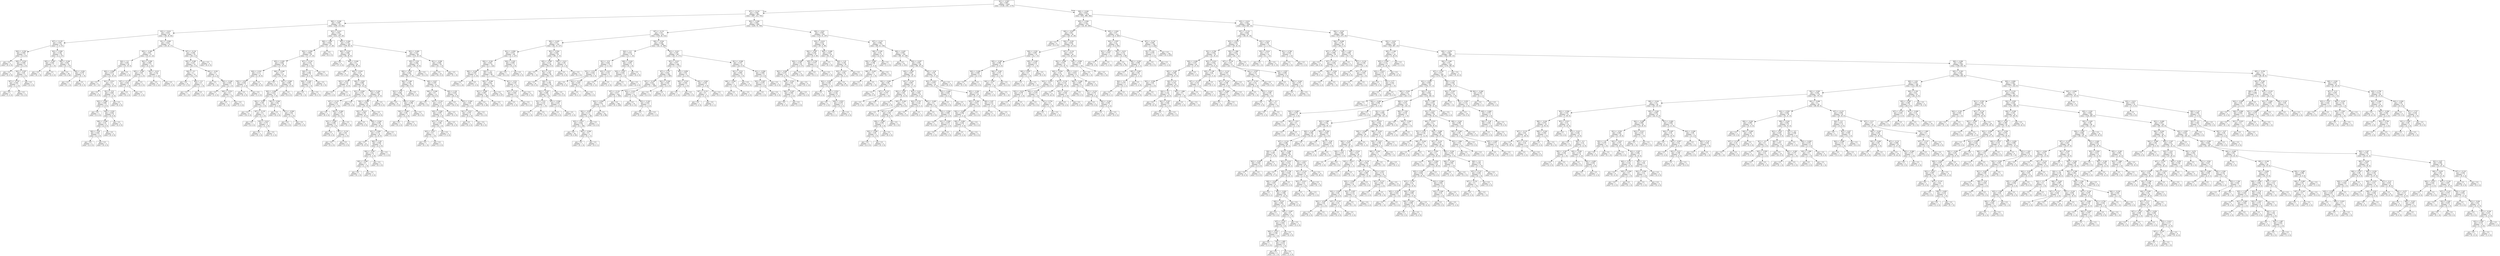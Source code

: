 digraph Tree {
node [shape=box] ;
0 [label="X[1] <= -0.507\ngini = 0.667\nsamples = 2240\nvalue = [1148, 1181, 1175]"] ;
1 [label="X[7] <= -0.134\ngini = 0.592\nsamples = 962\nvalue = [497, 212, 793]"] ;
0 -> 1 [labeldistance=2.5, labelangle=45, headlabel="True"] ;
2 [label="X[6] <= -0.246\ngini = 0.595\nsamples = 313\nvalue = [258, 133, 84]"] ;
1 -> 2 ;
3 [label="X[3] <= -0.414\ngini = 0.637\nsamples = 95\nvalue = [46, 30, 64]"] ;
2 -> 3 ;
4 [label="X[7] <= -0.135\ngini = 0.363\nsamples = 42\nvalue = [7, 6, 47]"] ;
3 -> 4 ;
5 [label="X[4] <= -0.302\ngini = 0.494\nsamples = 8\nvalue = [5, 4, 0]"] ;
4 -> 5 ;
6 [label="gini = 0.0\nsamples = 2\nvalue = [0, 2, 0]"] ;
5 -> 6 ;
7 [label="X[0] <= -0.516\ngini = 0.408\nsamples = 6\nvalue = [5, 2, 0]"] ;
5 -> 7 ;
8 [label="gini = 0.0\nsamples = 2\nvalue = [2, 0, 0]"] ;
7 -> 8 ;
9 [label="X[2] <= -0.507\ngini = 0.48\nsamples = 4\nvalue = [3, 2, 0]"] ;
7 -> 9 ;
10 [label="X[7] <= -0.135\ngini = 0.444\nsamples = 3\nvalue = [1, 2, 0]"] ;
9 -> 10 ;
11 [label="gini = 0.0\nsamples = 1\nvalue = [1, 0, 0]"] ;
10 -> 11 ;
12 [label="gini = 0.0\nsamples = 2\nvalue = [0, 2, 0]"] ;
10 -> 12 ;
13 [label="gini = 0.0\nsamples = 1\nvalue = [2, 0, 0]"] ;
9 -> 13 ;
14 [label="X[2] <= -0.508\ngini = 0.148\nsamples = 34\nvalue = [2, 2, 47]"] ;
4 -> 14 ;
15 [label="X[5] <= -0.365\ngini = 0.444\nsamples = 2\nvalue = [2, 1, 0]"] ;
14 -> 15 ;
16 [label="gini = 0.0\nsamples = 1\nvalue = [0, 1, 0]"] ;
15 -> 16 ;
17 [label="gini = 0.0\nsamples = 1\nvalue = [2, 0, 0]"] ;
15 -> 17 ;
18 [label="X[6] <= -0.246\ngini = 0.041\nsamples = 32\nvalue = [0, 1, 47]"] ;
14 -> 18 ;
19 [label="gini = 0.0\nsamples = 28\nvalue = [0, 0, 42]"] ;
18 -> 19 ;
20 [label="X[4] <= -0.302\ngini = 0.278\nsamples = 4\nvalue = [0, 1, 5]"] ;
18 -> 20 ;
21 [label="gini = 0.0\nsamples = 1\nvalue = [0, 1, 0]"] ;
20 -> 21 ;
22 [label="gini = 0.0\nsamples = 3\nvalue = [0, 0, 5]"] ;
20 -> 22 ;
23 [label="X[1] <= -0.509\ngini = 0.627\nsamples = 53\nvalue = [39, 24, 17]"] ;
3 -> 23 ;
24 [label="X[5] <= -0.365\ngini = 0.65\nsamples = 31\nvalue = [19, 21, 12]"] ;
23 -> 24 ;
25 [label="X[4] <= -0.3\ngini = 0.493\nsamples = 20\nvalue = [15, 19, 0]"] ;
24 -> 25 ;
26 [label="X[0] <= -0.506\ngini = 0.475\nsamples = 19\nvalue = [12, 19, 0]"] ;
25 -> 26 ;
27 [label="gini = 0.0\nsamples = 4\nvalue = [0, 7, 0]"] ;
26 -> 27 ;
28 [label="X[1] <= -0.511\ngini = 0.5\nsamples = 15\nvalue = [12, 12, 0]"] ;
26 -> 28 ;
29 [label="gini = 0.0\nsamples = 2\nvalue = [5, 0, 0]"] ;
28 -> 29 ;
30 [label="X[1] <= -0.51\ngini = 0.465\nsamples = 13\nvalue = [7, 12, 0]"] ;
28 -> 30 ;
31 [label="X[2] <= -0.508\ngini = 0.498\nsamples = 11\nvalue = [7, 8, 0]"] ;
30 -> 31 ;
32 [label="gini = 0.0\nsamples = 3\nvalue = [3, 0, 0]"] ;
31 -> 32 ;
33 [label="X[4] <= -0.301\ngini = 0.444\nsamples = 8\nvalue = [4, 8, 0]"] ;
31 -> 33 ;
34 [label="X[6] <= -0.246\ngini = 0.32\nsamples = 6\nvalue = [2, 8, 0]"] ;
33 -> 34 ;
35 [label="X[0] <= -0.49\ngini = 0.444\nsamples = 4\nvalue = [2, 4, 0]"] ;
34 -> 35 ;
36 [label="gini = 0.0\nsamples = 2\nvalue = [2, 0, 0]"] ;
35 -> 36 ;
37 [label="gini = 0.0\nsamples = 2\nvalue = [0, 4, 0]"] ;
35 -> 37 ;
38 [label="gini = 0.0\nsamples = 2\nvalue = [0, 4, 0]"] ;
34 -> 38 ;
39 [label="gini = 0.0\nsamples = 2\nvalue = [2, 0, 0]"] ;
33 -> 39 ;
40 [label="gini = 0.0\nsamples = 2\nvalue = [0, 4, 0]"] ;
30 -> 40 ;
41 [label="gini = 0.0\nsamples = 1\nvalue = [3, 0, 0]"] ;
25 -> 41 ;
42 [label="X[2] <= -0.506\ngini = 0.494\nsamples = 11\nvalue = [4, 2, 12]"] ;
24 -> 42 ;
43 [label="X[5] <= -0.364\ngini = 0.48\nsamples = 4\nvalue = [3, 2, 0]"] ;
42 -> 43 ;
44 [label="X[7] <= -0.135\ngini = 0.444\nsamples = 2\nvalue = [1, 2, 0]"] ;
43 -> 44 ;
45 [label="gini = 0.0\nsamples = 1\nvalue = [0, 2, 0]"] ;
44 -> 45 ;
46 [label="gini = 0.0\nsamples = 1\nvalue = [1, 0, 0]"] ;
44 -> 46 ;
47 [label="gini = 0.0\nsamples = 2\nvalue = [2, 0, 0]"] ;
43 -> 47 ;
48 [label="X[3] <= -0.413\ngini = 0.142\nsamples = 7\nvalue = [1, 0, 12]"] ;
42 -> 48 ;
49 [label="gini = 0.0\nsamples = 6\nvalue = [0, 0, 12]"] ;
48 -> 49 ;
50 [label="gini = 0.0\nsamples = 1\nvalue = [1, 0, 0]"] ;
48 -> 50 ;
51 [label="X[7] <= -0.134\ngini = 0.446\nsamples = 22\nvalue = [20, 3, 5]"] ;
23 -> 51 ;
52 [label="X[5] <= -0.365\ngini = 0.227\nsamples = 18\nvalue = [20, 3, 0]"] ;
51 -> 52 ;
53 [label="X[4] <= -0.3\ngini = 0.1\nsamples = 14\nvalue = [18, 1, 0]"] ;
52 -> 53 ;
54 [label="gini = 0.0\nsamples = 12\nvalue = [17, 0, 0]"] ;
53 -> 54 ;
55 [label="X[4] <= -0.3\ngini = 0.5\nsamples = 2\nvalue = [1, 1, 0]"] ;
53 -> 55 ;
56 [label="gini = 0.0\nsamples = 1\nvalue = [0, 1, 0]"] ;
55 -> 56 ;
57 [label="gini = 0.0\nsamples = 1\nvalue = [1, 0, 0]"] ;
55 -> 57 ;
58 [label="X[4] <= -0.301\ngini = 0.5\nsamples = 4\nvalue = [2, 2, 0]"] ;
52 -> 58 ;
59 [label="gini = 0.0\nsamples = 1\nvalue = [0, 1, 0]"] ;
58 -> 59 ;
60 [label="X[6] <= -0.246\ngini = 0.444\nsamples = 3\nvalue = [2, 1, 0]"] ;
58 -> 60 ;
61 [label="gini = 0.0\nsamples = 1\nvalue = [1, 0, 0]"] ;
60 -> 61 ;
62 [label="X[0] <= -0.512\ngini = 0.5\nsamples = 2\nvalue = [1, 1, 0]"] ;
60 -> 62 ;
63 [label="gini = 0.0\nsamples = 1\nvalue = [0, 1, 0]"] ;
62 -> 63 ;
64 [label="gini = 0.0\nsamples = 1\nvalue = [1, 0, 0]"] ;
62 -> 64 ;
65 [label="gini = 0.0\nsamples = 4\nvalue = [0, 0, 5]"] ;
51 -> 65 ;
66 [label="X[3] <= -0.414\ngini = 0.501\nsamples = 218\nvalue = [212, 103, 20]"] ;
2 -> 66 ;
67 [label="X[6] <= 1.929\ngini = 0.624\nsamples = 53\nvalue = [17, 37, 20]"] ;
66 -> 67 ;
68 [label="X[2] <= -0.506\ngini = 0.604\nsamples = 50\nvalue = [17, 37, 15]"] ;
67 -> 68 ;
69 [label="X[5] <= -0.365\ngini = 0.449\nsamples = 38\nvalue = [17, 33, 0]"] ;
68 -> 69 ;
70 [label="X[4] <= -0.301\ngini = 0.111\nsamples = 11\nvalue = [1, 16, 0]"] ;
69 -> 70 ;
71 [label="X[2] <= -0.507\ngini = 0.444\nsamples = 3\nvalue = [1, 2, 0]"] ;
70 -> 71 ;
72 [label="gini = 0.0\nsamples = 2\nvalue = [0, 2, 0]"] ;
71 -> 72 ;
73 [label="gini = 0.0\nsamples = 1\nvalue = [1, 0, 0]"] ;
71 -> 73 ;
74 [label="gini = 0.0\nsamples = 8\nvalue = [0, 14, 0]"] ;
70 -> 74 ;
75 [label="X[6] <= -0.246\ngini = 0.5\nsamples = 27\nvalue = [16, 17, 0]"] ;
69 -> 75 ;
76 [label="gini = 0.0\nsamples = 2\nvalue = [0, 4, 0]"] ;
75 -> 76 ;
77 [label="X[1] <= -0.508\ngini = 0.495\nsamples = 25\nvalue = [16, 13, 0]"] ;
75 -> 77 ;
78 [label="X[0] <= -0.484\ngini = 0.423\nsamples = 21\nvalue = [16, 7, 0]"] ;
77 -> 78 ;
79 [label="X[2] <= -0.507\ngini = 0.305\nsamples = 14\nvalue = [13, 3, 0]"] ;
78 -> 79 ;
80 [label="gini = 0.0\nsamples = 9\nvalue = [10, 0, 0]"] ;
79 -> 80 ;
81 [label="X[7] <= -0.135\ngini = 0.5\nsamples = 5\nvalue = [3, 3, 0]"] ;
79 -> 81 ;
82 [label="gini = 0.0\nsamples = 1\nvalue = [2, 0, 0]"] ;
81 -> 82 ;
83 [label="X[3] <= -0.414\ngini = 0.375\nsamples = 4\nvalue = [1, 3, 0]"] ;
81 -> 83 ;
84 [label="gini = 0.0\nsamples = 3\nvalue = [0, 3, 0]"] ;
83 -> 84 ;
85 [label="gini = 0.0\nsamples = 1\nvalue = [1, 0, 0]"] ;
83 -> 85 ;
86 [label="X[2] <= -0.508\ngini = 0.49\nsamples = 7\nvalue = [3, 4, 0]"] ;
78 -> 86 ;
87 [label="gini = 0.0\nsamples = 2\nvalue = [0, 2, 0]"] ;
86 -> 87 ;
88 [label="X[1] <= -0.509\ngini = 0.48\nsamples = 5\nvalue = [3, 2, 0]"] ;
86 -> 88 ;
89 [label="gini = 0.0\nsamples = 2\nvalue = [0, 2, 0]"] ;
88 -> 89 ;
90 [label="gini = 0.0\nsamples = 3\nvalue = [3, 0, 0]"] ;
88 -> 90 ;
91 [label="gini = 0.0\nsamples = 4\nvalue = [0, 6, 0]"] ;
77 -> 91 ;
92 [label="X[7] <= -0.134\ngini = 0.332\nsamples = 12\nvalue = [0, 4, 15]"] ;
68 -> 92 ;
93 [label="X[4] <= -0.3\ngini = 0.494\nsamples = 5\nvalue = [0, 4, 5]"] ;
92 -> 93 ;
94 [label="X[4] <= -0.301\ngini = 0.278\nsamples = 3\nvalue = [0, 1, 5]"] ;
93 -> 94 ;
95 [label="gini = 0.0\nsamples = 1\nvalue = [0, 1, 0]"] ;
94 -> 95 ;
96 [label="gini = 0.0\nsamples = 2\nvalue = [0, 0, 5]"] ;
94 -> 96 ;
97 [label="gini = 0.0\nsamples = 2\nvalue = [0, 3, 0]"] ;
93 -> 97 ;
98 [label="gini = 0.0\nsamples = 7\nvalue = [0, 0, 10]"] ;
92 -> 98 ;
99 [label="gini = 0.0\nsamples = 3\nvalue = [0, 0, 5]"] ;
67 -> 99 ;
100 [label="X[5] <= -0.364\ngini = 0.378\nsamples = 165\nvalue = [195, 66, 0]"] ;
66 -> 100 ;
101 [label="X[0] <= -0.519\ngini = 0.489\nsamples = 69\nvalue = [62, 46, 0]"] ;
100 -> 101 ;
102 [label="gini = 0.0\nsamples = 11\nvalue = [17, 0, 0]"] ;
101 -> 102 ;
103 [label="X[6] <= -0.246\ngini = 0.5\nsamples = 58\nvalue = [45, 46, 0]"] ;
101 -> 103 ;
104 [label="gini = 0.0\nsamples = 8\nvalue = [17, 0, 0]"] ;
103 -> 104 ;
105 [label="X[0] <= -0.516\ngini = 0.47\nsamples = 50\nvalue = [28, 46, 0]"] ;
103 -> 105 ;
106 [label="X[3] <= -0.413\ngini = 0.124\nsamples = 8\nvalue = [1, 14, 0]"] ;
105 -> 106 ;
107 [label="gini = 0.0\nsamples = 1\nvalue = [1, 0, 0]"] ;
106 -> 107 ;
108 [label="gini = 0.0\nsamples = 7\nvalue = [0, 14, 0]"] ;
106 -> 108 ;
109 [label="X[0] <= -0.503\ngini = 0.496\nsamples = 42\nvalue = [27, 32, 0]"] ;
105 -> 109 ;
110 [label="X[1] <= -0.508\ngini = 0.351\nsamples = 14\nvalue = [17, 5, 0]"] ;
109 -> 110 ;
111 [label="X[7] <= -0.135\ngini = 0.255\nsamples = 13\nvalue = [17, 3, 0]"] ;
110 -> 111 ;
112 [label="gini = 0.0\nsamples = 3\nvalue = [8, 0, 0]"] ;
111 -> 112 ;
113 [label="X[5] <= -0.364\ngini = 0.375\nsamples = 10\nvalue = [9, 3, 0]"] ;
111 -> 113 ;
114 [label="X[1] <= -0.509\ngini = 0.298\nsamples = 9\nvalue = [9, 2, 0]"] ;
113 -> 114 ;
115 [label="gini = 0.0\nsamples = 5\nvalue = [6, 0, 0]"] ;
114 -> 115 ;
116 [label="X[7] <= -0.134\ngini = 0.48\nsamples = 4\nvalue = [3, 2, 0]"] ;
114 -> 116 ;
117 [label="gini = 0.0\nsamples = 2\nvalue = [0, 2, 0]"] ;
116 -> 117 ;
118 [label="gini = 0.0\nsamples = 2\nvalue = [3, 0, 0]"] ;
116 -> 118 ;
119 [label="gini = 0.0\nsamples = 1\nvalue = [0, 1, 0]"] ;
113 -> 119 ;
120 [label="gini = 0.0\nsamples = 1\nvalue = [0, 2, 0]"] ;
110 -> 120 ;
121 [label="X[5] <= -0.364\ngini = 0.394\nsamples = 28\nvalue = [10, 27, 0]"] ;
109 -> 121 ;
122 [label="X[4] <= -0.299\ngini = 0.452\nsamples = 23\nvalue = [10, 19, 0]"] ;
121 -> 122 ;
123 [label="X[3] <= -0.413\ngini = 0.393\nsamples = 21\nvalue = [7, 19, 0]"] ;
122 -> 123 ;
124 [label="gini = 0.0\nsamples = 2\nvalue = [4, 0, 0]"] ;
123 -> 124 ;
125 [label="X[6] <= -0.244\ngini = 0.236\nsamples = 19\nvalue = [3, 19, 0]"] ;
123 -> 125 ;
126 [label="X[1] <= -0.509\ngini = 0.172\nsamples = 18\nvalue = [2, 19, 0]"] ;
125 -> 126 ;
127 [label="gini = 0.0\nsamples = 12\nvalue = [0, 15, 0]"] ;
126 -> 127 ;
128 [label="X[0] <= 2.181\ngini = 0.444\nsamples = 6\nvalue = [2, 4, 0]"] ;
126 -> 128 ;
129 [label="X[4] <= -0.301\ngini = 0.32\nsamples = 5\nvalue = [1, 4, 0]"] ;
128 -> 129 ;
130 [label="X[5] <= -0.365\ngini = 0.5\nsamples = 2\nvalue = [1, 1, 0]"] ;
129 -> 130 ;
131 [label="gini = 0.0\nsamples = 1\nvalue = [0, 1, 0]"] ;
130 -> 131 ;
132 [label="gini = 0.0\nsamples = 1\nvalue = [1, 0, 0]"] ;
130 -> 132 ;
133 [label="gini = 0.0\nsamples = 3\nvalue = [0, 3, 0]"] ;
129 -> 133 ;
134 [label="gini = 0.0\nsamples = 1\nvalue = [1, 0, 0]"] ;
128 -> 134 ;
135 [label="gini = 0.0\nsamples = 1\nvalue = [1, 0, 0]"] ;
125 -> 135 ;
136 [label="gini = 0.0\nsamples = 2\nvalue = [3, 0, 0]"] ;
122 -> 136 ;
137 [label="gini = 0.0\nsamples = 5\nvalue = [0, 8, 0]"] ;
121 -> 137 ;
138 [label="X[3] <= -0.409\ngini = 0.227\nsamples = 96\nvalue = [133, 20, 0]"] ;
100 -> 138 ;
139 [label="X[5] <= -0.36\ngini = 0.284\nsamples = 72\nvalue = [92, 19, 0]"] ;
138 -> 139 ;
140 [label="X[0] <= -0.512\ngini = 0.263\nsamples = 70\nvalue = [92, 17, 0]"] ;
139 -> 140 ;
141 [label="X[4] <= 3.346\ngini = 0.142\nsamples = 39\nvalue = [60, 5, 0]"] ;
140 -> 141 ;
142 [label="X[3] <= -0.41\ngini = 0.062\nsamples = 38\nvalue = [60, 2, 0]"] ;
141 -> 142 ;
143 [label="gini = 0.0\nsamples = 31\nvalue = [51, 0, 0]"] ;
142 -> 143 ;
144 [label="X[6] <= -0.244\ngini = 0.298\nsamples = 7\nvalue = [9, 2, 0]"] ;
142 -> 144 ;
145 [label="X[2] <= -0.506\ngini = 0.48\nsamples = 3\nvalue = [3, 2, 0]"] ;
144 -> 145 ;
146 [label="gini = 0.0\nsamples = 1\nvalue = [0, 2, 0]"] ;
145 -> 146 ;
147 [label="gini = 0.0\nsamples = 2\nvalue = [3, 0, 0]"] ;
145 -> 147 ;
148 [label="gini = 0.0\nsamples = 4\nvalue = [6, 0, 0]"] ;
144 -> 148 ;
149 [label="gini = 0.0\nsamples = 1\nvalue = [0, 3, 0]"] ;
141 -> 149 ;
150 [label="X[0] <= 0.917\ngini = 0.397\nsamples = 31\nvalue = [32, 12, 0]"] ;
140 -> 150 ;
151 [label="X[6] <= -0.246\ngini = 0.5\nsamples = 13\nvalue = [8, 8, 0]"] ;
150 -> 151 ;
152 [label="gini = 0.0\nsamples = 2\nvalue = [0, 3, 0]"] ;
151 -> 152 ;
153 [label="X[7] <= -0.134\ngini = 0.473\nsamples = 11\nvalue = [8, 5, 0]"] ;
151 -> 153 ;
154 [label="X[5] <= -0.362\ngini = 0.397\nsamples = 9\nvalue = [8, 3, 0]"] ;
153 -> 154 ;
155 [label="X[7] <= -0.135\ngini = 0.198\nsamples = 7\nvalue = [8, 1, 0]"] ;
154 -> 155 ;
156 [label="X[3] <= -0.411\ngini = 0.5\nsamples = 2\nvalue = [1, 1, 0]"] ;
155 -> 156 ;
157 [label="gini = 0.0\nsamples = 1\nvalue = [0, 1, 0]"] ;
156 -> 157 ;
158 [label="gini = 0.0\nsamples = 1\nvalue = [1, 0, 0]"] ;
156 -> 158 ;
159 [label="gini = 0.0\nsamples = 5\nvalue = [7, 0, 0]"] ;
155 -> 159 ;
160 [label="gini = 0.0\nsamples = 2\nvalue = [0, 2, 0]"] ;
154 -> 160 ;
161 [label="gini = 0.0\nsamples = 2\nvalue = [0, 2, 0]"] ;
153 -> 161 ;
162 [label="X[0] <= 2.181\ngini = 0.245\nsamples = 18\nvalue = [24, 4, 0]"] ;
150 -> 162 ;
163 [label="gini = 0.0\nsamples = 11\nvalue = [18, 0, 0]"] ;
162 -> 163 ;
164 [label="X[5] <= -0.362\ngini = 0.48\nsamples = 7\nvalue = [6, 4, 0]"] ;
162 -> 164 ;
165 [label="X[1] <= -0.511\ngini = 0.375\nsamples = 6\nvalue = [6, 2, 0]"] ;
164 -> 165 ;
166 [label="gini = 0.0\nsamples = 1\nvalue = [0, 2, 0]"] ;
165 -> 166 ;
167 [label="gini = 0.0\nsamples = 5\nvalue = [6, 0, 0]"] ;
165 -> 167 ;
168 [label="gini = 0.0\nsamples = 1\nvalue = [0, 2, 0]"] ;
164 -> 168 ;
169 [label="gini = 0.0\nsamples = 2\nvalue = [0, 2, 0]"] ;
139 -> 169 ;
170 [label="X[1] <= -0.508\ngini = 0.046\nsamples = 24\nvalue = [41, 1, 0]"] ;
138 -> 170 ;
171 [label="gini = 0.0\nsamples = 23\nvalue = [41, 0, 0]"] ;
170 -> 171 ;
172 [label="gini = 0.0\nsamples = 1\nvalue = [0, 1, 0]"] ;
170 -> 172 ;
173 [label="X[4] <= -0.299\ngini = 0.463\nsamples = 649\nvalue = [239, 79, 709]"] ;
1 -> 173 ;
174 [label="X[7] <= -0.133\ngini = 0.34\nsamples = 410\nvalue = [104, 28, 512]"] ;
173 -> 174 ;
175 [label="X[6] <= -0.245\ngini = 0.511\nsamples = 124\nvalue = [62, 14, 127]"] ;
174 -> 175 ;
176 [label="X[1] <= -0.508\ngini = 0.074\nsamples = 80\nvalue = [2, 3, 127]"] ;
175 -> 176 ;
177 [label="X[4] <= -0.301\ngini = 0.047\nsamples = 76\nvalue = [2, 1, 122]"] ;
176 -> 177 ;
178 [label="X[6] <= -0.246\ngini = 0.165\nsamples = 8\nvalue = [1, 0, 10]"] ;
177 -> 178 ;
179 [label="gini = 0.0\nsamples = 7\nvalue = [0, 0, 10]"] ;
178 -> 179 ;
180 [label="gini = 0.0\nsamples = 1\nvalue = [1, 0, 0]"] ;
178 -> 180 ;
181 [label="X[4] <= -0.3\ngini = 0.035\nsamples = 68\nvalue = [1, 1, 112]"] ;
177 -> 181 ;
182 [label="X[5] <= -0.364\ngini = 0.021\nsamples = 57\nvalue = [0, 1, 95]"] ;
181 -> 182 ;
183 [label="X[1] <= -0.509\ngini = 0.067\nsamples = 16\nvalue = [0, 1, 28]"] ;
182 -> 183 ;
184 [label="gini = 0.0\nsamples = 15\nvalue = [0, 0, 28]"] ;
183 -> 184 ;
185 [label="gini = 0.0\nsamples = 1\nvalue = [0, 1, 0]"] ;
183 -> 185 ;
186 [label="gini = 0.0\nsamples = 41\nvalue = [0, 0, 67]"] ;
182 -> 186 ;
187 [label="X[1] <= -0.511\ngini = 0.105\nsamples = 11\nvalue = [1, 0, 17]"] ;
181 -> 187 ;
188 [label="X[7] <= -0.133\ngini = 0.444\nsamples = 2\nvalue = [1, 0, 2]"] ;
187 -> 188 ;
189 [label="gini = 0.0\nsamples = 1\nvalue = [1, 0, 0]"] ;
188 -> 189 ;
190 [label="gini = 0.0\nsamples = 1\nvalue = [0, 0, 2]"] ;
188 -> 190 ;
191 [label="gini = 0.0\nsamples = 9\nvalue = [0, 0, 15]"] ;
187 -> 191 ;
192 [label="X[4] <= -0.301\ngini = 0.408\nsamples = 4\nvalue = [0, 2, 5]"] ;
176 -> 192 ;
193 [label="gini = 0.0\nsamples = 1\nvalue = [0, 2, 0]"] ;
192 -> 193 ;
194 [label="gini = 0.0\nsamples = 3\nvalue = [0, 0, 5]"] ;
192 -> 194 ;
195 [label="X[2] <= -0.504\ngini = 0.262\nsamples = 44\nvalue = [60, 11, 0]"] ;
175 -> 195 ;
196 [label="X[5] <= -0.365\ngini = 0.213\nsamples = 40\nvalue = [58, 8, 0]"] ;
195 -> 196 ;
197 [label="gini = 0.0\nsamples = 1\nvalue = [0, 1, 0]"] ;
196 -> 197 ;
198 [label="X[1] <= -0.51\ngini = 0.192\nsamples = 39\nvalue = [58, 7, 0]"] ;
196 -> 198 ;
199 [label="gini = 0.0\nsamples = 19\nvalue = [35, 0, 0]"] ;
198 -> 199 ;
200 [label="X[4] <= -0.3\ngini = 0.358\nsamples = 20\nvalue = [23, 7, 0]"] ;
198 -> 200 ;
201 [label="X[2] <= -0.507\ngini = 0.498\nsamples = 10\nvalue = [8, 7, 0]"] ;
200 -> 201 ;
202 [label="X[1] <= -0.51\ngini = 0.219\nsamples = 6\nvalue = [7, 1, 0]"] ;
201 -> 202 ;
203 [label="gini = 0.0\nsamples = 1\nvalue = [0, 1, 0]"] ;
202 -> 203 ;
204 [label="gini = 0.0\nsamples = 5\nvalue = [7, 0, 0]"] ;
202 -> 204 ;
205 [label="X[1] <= -0.508\ngini = 0.245\nsamples = 4\nvalue = [1, 6, 0]"] ;
201 -> 205 ;
206 [label="gini = 0.0\nsamples = 3\nvalue = [0, 6, 0]"] ;
205 -> 206 ;
207 [label="gini = 0.0\nsamples = 1\nvalue = [1, 0, 0]"] ;
205 -> 207 ;
208 [label="gini = 0.0\nsamples = 10\nvalue = [15, 0, 0]"] ;
200 -> 208 ;
209 [label="X[3] <= -0.411\ngini = 0.48\nsamples = 4\nvalue = [2, 3, 0]"] ;
195 -> 209 ;
210 [label="gini = 0.0\nsamples = 2\nvalue = [2, 0, 0]"] ;
209 -> 210 ;
211 [label="gini = 0.0\nsamples = 2\nvalue = [0, 3, 0]"] ;
209 -> 211 ;
212 [label="X[0] <= -0.524\ngini = 0.228\nsamples = 286\nvalue = [42, 14, 385]"] ;
174 -> 212 ;
213 [label="X[4] <= -0.3\ngini = 0.533\nsamples = 19\nvalue = [13, 1, 14]"] ;
212 -> 213 ;
214 [label="X[1] <= -0.51\ngini = 0.444\nsamples = 15\nvalue = [7, 0, 14]"] ;
213 -> 214 ;
215 [label="X[1] <= -0.511\ngini = 0.444\nsamples = 6\nvalue = [6, 0, 3]"] ;
214 -> 215 ;
216 [label="gini = 0.0\nsamples = 2\nvalue = [0, 0, 2]"] ;
215 -> 216 ;
217 [label="X[3] <= -0.413\ngini = 0.245\nsamples = 4\nvalue = [6, 0, 1]"] ;
215 -> 217 ;
218 [label="gini = 0.0\nsamples = 1\nvalue = [0, 0, 1]"] ;
217 -> 218 ;
219 [label="gini = 0.0\nsamples = 3\nvalue = [6, 0, 0]"] ;
217 -> 219 ;
220 [label="X[3] <= -0.413\ngini = 0.153\nsamples = 9\nvalue = [1, 0, 11]"] ;
214 -> 220 ;
221 [label="gini = 0.0\nsamples = 8\nvalue = [0, 0, 11]"] ;
220 -> 221 ;
222 [label="gini = 0.0\nsamples = 1\nvalue = [1, 0, 0]"] ;
220 -> 222 ;
223 [label="X[6] <= -0.244\ngini = 0.245\nsamples = 4\nvalue = [6, 1, 0]"] ;
213 -> 223 ;
224 [label="X[2] <= -0.507\ngini = 0.444\nsamples = 2\nvalue = [2, 1, 0]"] ;
223 -> 224 ;
225 [label="gini = 0.0\nsamples = 1\nvalue = [0, 1, 0]"] ;
224 -> 225 ;
226 [label="gini = 0.0\nsamples = 1\nvalue = [2, 0, 0]"] ;
224 -> 226 ;
227 [label="gini = 0.0\nsamples = 2\nvalue = [4, 0, 0]"] ;
223 -> 227 ;
228 [label="X[3] <= -0.413\ngini = 0.187\nsamples = 267\nvalue = [29, 13, 371]"] ;
212 -> 228 ;
229 [label="X[3] <= -0.413\ngini = 0.071\nsamples = 246\nvalue = [7, 7, 371]"] ;
228 -> 229 ;
230 [label="X[7] <= 3.731\ngini = 0.052\nsamples = 240\nvalue = [5, 5, 365]"] ;
229 -> 230 ;
231 [label="X[7] <= -0.129\ngini = 0.021\nsamples = 236\nvalue = [3, 1, 365]"] ;
230 -> 231 ;
232 [label="X[7] <= -0.132\ngini = 0.017\nsamples = 224\nvalue = [2, 1, 350]"] ;
231 -> 232 ;
233 [label="X[2] <= -0.504\ngini = 0.051\nsamples = 75\nvalue = [2, 1, 112]"] ;
232 -> 233 ;
234 [label="X[2] <= -0.504\ngini = 0.117\nsamples = 33\nvalue = [2, 1, 46]"] ;
233 -> 234 ;
235 [label="X[3] <= -0.414\ngini = 0.042\nsamples = 32\nvalue = [0, 1, 46]"] ;
234 -> 235 ;
236 [label="gini = 0.0\nsamples = 30\nvalue = [0, 0, 45]"] ;
235 -> 236 ;
237 [label="X[2] <= -0.506\ngini = 0.5\nsamples = 2\nvalue = [0, 1, 1]"] ;
235 -> 237 ;
238 [label="gini = 0.0\nsamples = 1\nvalue = [0, 1, 0]"] ;
237 -> 238 ;
239 [label="gini = 0.0\nsamples = 1\nvalue = [0, 0, 1]"] ;
237 -> 239 ;
240 [label="gini = 0.0\nsamples = 1\nvalue = [2, 0, 0]"] ;
234 -> 240 ;
241 [label="gini = 0.0\nsamples = 42\nvalue = [0, 0, 66]"] ;
233 -> 241 ;
242 [label="gini = 0.0\nsamples = 149\nvalue = [0, 0, 238]"] ;
232 -> 242 ;
243 [label="X[3] <= -0.414\ngini = 0.117\nsamples = 12\nvalue = [1, 0, 15]"] ;
231 -> 243 ;
244 [label="gini = 0.0\nsamples = 10\nvalue = [0, 0, 13]"] ;
243 -> 244 ;
245 [label="X[5] <= -0.363\ngini = 0.444\nsamples = 2\nvalue = [1, 0, 2]"] ;
243 -> 245 ;
246 [label="gini = 0.0\nsamples = 1\nvalue = [0, 0, 2]"] ;
245 -> 246 ;
247 [label="gini = 0.0\nsamples = 1\nvalue = [1, 0, 0]"] ;
245 -> 247 ;
248 [label="X[2] <= -0.508\ngini = 0.444\nsamples = 4\nvalue = [2, 4, 0]"] ;
230 -> 248 ;
249 [label="gini = 0.0\nsamples = 2\nvalue = [2, 0, 0]"] ;
248 -> 249 ;
250 [label="gini = 0.0\nsamples = 2\nvalue = [0, 4, 0]"] ;
248 -> 250 ;
251 [label="X[0] <= 0.859\ngini = 0.56\nsamples = 6\nvalue = [2, 2, 6]"] ;
229 -> 251 ;
252 [label="X[0] <= -0.519\ngini = 0.444\nsamples = 3\nvalue = [1, 2, 0]"] ;
251 -> 252 ;
253 [label="gini = 0.0\nsamples = 1\nvalue = [1, 0, 0]"] ;
252 -> 253 ;
254 [label="gini = 0.0\nsamples = 2\nvalue = [0, 2, 0]"] ;
252 -> 254 ;
255 [label="X[2] <= -0.504\ngini = 0.245\nsamples = 3\nvalue = [1, 0, 6]"] ;
251 -> 255 ;
256 [label="X[7] <= -0.131\ngini = 0.5\nsamples = 2\nvalue = [1, 0, 1]"] ;
255 -> 256 ;
257 [label="gini = 0.0\nsamples = 1\nvalue = [1, 0, 0]"] ;
256 -> 257 ;
258 [label="gini = 0.0\nsamples = 1\nvalue = [0, 0, 1]"] ;
256 -> 258 ;
259 [label="gini = 0.0\nsamples = 1\nvalue = [0, 0, 5]"] ;
255 -> 259 ;
260 [label="X[1] <= -0.509\ngini = 0.337\nsamples = 21\nvalue = [22, 6, 0]"] ;
228 -> 260 ;
261 [label="X[1] <= -0.511\ngini = 0.095\nsamples = 15\nvalue = [19, 1, 0]"] ;
260 -> 261 ;
262 [label="X[6] <= -0.244\ngini = 0.5\nsamples = 2\nvalue = [1, 1, 0]"] ;
261 -> 262 ;
263 [label="gini = 0.0\nsamples = 1\nvalue = [0, 1, 0]"] ;
262 -> 263 ;
264 [label="gini = 0.0\nsamples = 1\nvalue = [1, 0, 0]"] ;
262 -> 264 ;
265 [label="gini = 0.0\nsamples = 13\nvalue = [18, 0, 0]"] ;
261 -> 265 ;
266 [label="X[1] <= -0.508\ngini = 0.469\nsamples = 6\nvalue = [3, 5, 0]"] ;
260 -> 266 ;
267 [label="X[2] <= -0.507\ngini = 0.278\nsamples = 4\nvalue = [1, 5, 0]"] ;
266 -> 267 ;
268 [label="gini = 0.0\nsamples = 1\nvalue = [1, 0, 0]"] ;
267 -> 268 ;
269 [label="gini = 0.0\nsamples = 3\nvalue = [0, 5, 0]"] ;
267 -> 269 ;
270 [label="gini = 0.0\nsamples = 2\nvalue = [2, 0, 0]"] ;
266 -> 270 ;
271 [label="X[0] <= -0.521\ngini = 0.593\nsamples = 239\nvalue = [135, 51, 197]"] ;
173 -> 271 ;
272 [label="X[3] <= -0.414\ngini = 0.533\nsamples = 66\nvalue = [67, 8, 39]"] ;
271 -> 272 ;
273 [label="X[4] <= -0.297\ngini = 0.236\nsamples = 27\nvalue = [6, 0, 38]"] ;
272 -> 273 ;
274 [label="X[4] <= -0.299\ngini = 0.139\nsamples = 25\nvalue = [3, 0, 37]"] ;
273 -> 274 ;
275 [label="X[2] <= -0.506\ngini = 0.278\nsamples = 12\nvalue = [3, 0, 15]"] ;
274 -> 275 ;
276 [label="X[0] <= -0.522\ngini = 0.48\nsamples = 3\nvalue = [3, 0, 2]"] ;
275 -> 276 ;
277 [label="X[6] <= -0.245\ngini = 0.444\nsamples = 2\nvalue = [1, 0, 2]"] ;
276 -> 277 ;
278 [label="gini = 0.0\nsamples = 1\nvalue = [0, 0, 2]"] ;
277 -> 278 ;
279 [label="gini = 0.0\nsamples = 1\nvalue = [1, 0, 0]"] ;
277 -> 279 ;
280 [label="gini = 0.0\nsamples = 1\nvalue = [2, 0, 0]"] ;
276 -> 280 ;
281 [label="gini = 0.0\nsamples = 9\nvalue = [0, 0, 13]"] ;
275 -> 281 ;
282 [label="gini = 0.0\nsamples = 13\nvalue = [0, 0, 22]"] ;
274 -> 282 ;
283 [label="X[5] <= 2.759\ngini = 0.375\nsamples = 2\nvalue = [3, 0, 1]"] ;
273 -> 283 ;
284 [label="gini = 0.0\nsamples = 1\nvalue = [0, 0, 1]"] ;
283 -> 284 ;
285 [label="gini = 0.0\nsamples = 1\nvalue = [3, 0, 0]"] ;
283 -> 285 ;
286 [label="X[4] <= -0.299\ngini = 0.227\nsamples = 39\nvalue = [61, 8, 1]"] ;
272 -> 286 ;
287 [label="gini = 0.0\nsamples = 1\nvalue = [0, 3, 0]"] ;
286 -> 287 ;
288 [label="X[4] <= 3.35\ngini = 0.165\nsamples = 38\nvalue = [61, 5, 1]"] ;
286 -> 288 ;
289 [label="X[3] <= -0.412\ngini = 0.09\nsamples = 37\nvalue = [61, 2, 1]"] ;
288 -> 289 ;
290 [label="X[2] <= -0.508\ngini = 0.338\nsamples = 9\nvalue = [12, 2, 1]"] ;
289 -> 290 ;
291 [label="gini = 0.0\nsamples = 1\nvalue = [0, 2, 0]"] ;
290 -> 291 ;
292 [label="X[0] <= -0.523\ngini = 0.142\nsamples = 8\nvalue = [12, 0, 1]"] ;
290 -> 292 ;
293 [label="gini = 0.0\nsamples = 4\nvalue = [7, 0, 0]"] ;
292 -> 293 ;
294 [label="X[0] <= -0.523\ngini = 0.278\nsamples = 4\nvalue = [5, 0, 1]"] ;
292 -> 294 ;
295 [label="gini = 0.0\nsamples = 1\nvalue = [0, 0, 1]"] ;
294 -> 295 ;
296 [label="gini = 0.0\nsamples = 3\nvalue = [5, 0, 0]"] ;
294 -> 296 ;
297 [label="gini = 0.0\nsamples = 28\nvalue = [49, 0, 0]"] ;
289 -> 297 ;
298 [label="gini = 0.0\nsamples = 1\nvalue = [0, 3, 0]"] ;
288 -> 298 ;
299 [label="X[7] <= -0.133\ngini = 0.566\nsamples = 173\nvalue = [68, 43, 158]"] ;
271 -> 299 ;
300 [label="X[0] <= 2.182\ngini = 0.32\nsamples = 8\nvalue = [2, 8, 0]"] ;
299 -> 300 ;
301 [label="X[4] <= -0.299\ngini = 0.198\nsamples = 7\nvalue = [1, 8, 0]"] ;
300 -> 301 ;
302 [label="X[6] <= -0.245\ngini = 0.5\nsamples = 2\nvalue = [1, 1, 0]"] ;
301 -> 302 ;
303 [label="gini = 0.0\nsamples = 1\nvalue = [1, 0, 0]"] ;
302 -> 303 ;
304 [label="gini = 0.0\nsamples = 1\nvalue = [0, 1, 0]"] ;
302 -> 304 ;
305 [label="gini = 0.0\nsamples = 5\nvalue = [0, 7, 0]"] ;
301 -> 305 ;
306 [label="gini = 0.0\nsamples = 1\nvalue = [1, 0, 0]"] ;
300 -> 306 ;
307 [label="X[6] <= -0.245\ngini = 0.545\nsamples = 165\nvalue = [66, 35, 158]"] ;
299 -> 307 ;
308 [label="gini = 0.0\nsamples = 97\nvalue = [0, 0, 153]"] ;
307 -> 308 ;
309 [label="X[4] <= -0.297\ngini = 0.501\nsamples = 68\nvalue = [66, 35, 5]"] ;
307 -> 309 ;
310 [label="X[5] <= -0.363\ngini = 0.407\nsamples = 44\nvalue = [50, 18, 1]"] ;
309 -> 310 ;
311 [label="X[2] <= -0.499\ngini = 0.08\nsamples = 17\nvalue = [23, 1, 0]"] ;
310 -> 311 ;
312 [label="gini = 0.0\nsamples = 14\nvalue = [20, 0, 0]"] ;
311 -> 312 ;
313 [label="X[7] <= -0.133\ngini = 0.375\nsamples = 3\nvalue = [3, 1, 0]"] ;
311 -> 313 ;
314 [label="gini = 0.0\nsamples = 2\nvalue = [3, 0, 0]"] ;
313 -> 314 ;
315 [label="gini = 0.0\nsamples = 1\nvalue = [0, 1, 0]"] ;
313 -> 315 ;
316 [label="X[7] <= -0.132\ngini = 0.497\nsamples = 27\nvalue = [27, 17, 1]"] ;
310 -> 316 ;
317 [label="X[2] <= -0.507\ngini = 0.48\nsamples = 12\nvalue = [8, 12, 0]"] ;
316 -> 317 ;
318 [label="gini = 0.0\nsamples = 2\nvalue = [0, 4, 0]"] ;
317 -> 318 ;
319 [label="X[5] <= -0.363\ngini = 0.5\nsamples = 10\nvalue = [8, 8, 0]"] ;
317 -> 319 ;
320 [label="gini = 0.0\nsamples = 1\nvalue = [0, 2, 0]"] ;
319 -> 320 ;
321 [label="X[7] <= -0.133\ngini = 0.49\nsamples = 9\nvalue = [8, 6, 0]"] ;
319 -> 321 ;
322 [label="X[4] <= -0.298\ngini = 0.397\nsamples = 7\nvalue = [8, 3, 0]"] ;
321 -> 322 ;
323 [label="X[2] <= -0.506\ngini = 0.48\nsamples = 4\nvalue = [2, 3, 0]"] ;
322 -> 323 ;
324 [label="gini = 0.0\nsamples = 2\nvalue = [2, 0, 0]"] ;
323 -> 324 ;
325 [label="gini = 0.0\nsamples = 2\nvalue = [0, 3, 0]"] ;
323 -> 325 ;
326 [label="gini = 0.0\nsamples = 3\nvalue = [6, 0, 0]"] ;
322 -> 326 ;
327 [label="gini = 0.0\nsamples = 2\nvalue = [0, 3, 0]"] ;
321 -> 327 ;
328 [label="X[3] <= -0.411\ngini = 0.381\nsamples = 15\nvalue = [19, 5, 1]"] ;
316 -> 328 ;
329 [label="X[2] <= 0.741\ngini = 0.124\nsamples = 7\nvalue = [14, 0, 1]"] ;
328 -> 329 ;
330 [label="gini = 0.0\nsamples = 6\nvalue = [14, 0, 0]"] ;
329 -> 330 ;
331 [label="gini = 0.0\nsamples = 1\nvalue = [0, 0, 1]"] ;
329 -> 331 ;
332 [label="X[0] <= -0.495\ngini = 0.5\nsamples = 8\nvalue = [5, 5, 0]"] ;
328 -> 332 ;
333 [label="gini = 0.0\nsamples = 2\nvalue = [2, 0, 0]"] ;
332 -> 333 ;
334 [label="X[2] <= -0.506\ngini = 0.469\nsamples = 6\nvalue = [3, 5, 0]"] ;
332 -> 334 ;
335 [label="gini = 0.0\nsamples = 2\nvalue = [2, 0, 0]"] ;
334 -> 335 ;
336 [label="X[1] <= -0.508\ngini = 0.278\nsamples = 4\nvalue = [1, 5, 0]"] ;
334 -> 336 ;
337 [label="gini = 0.0\nsamples = 1\nvalue = [1, 0, 0]"] ;
336 -> 337 ;
338 [label="gini = 0.0\nsamples = 3\nvalue = [0, 5, 0]"] ;
336 -> 338 ;
339 [label="X[5] <= -0.36\ngini = 0.59\nsamples = 24\nvalue = [16, 17, 4]"] ;
309 -> 339 ;
340 [label="X[3] <= -0.412\ngini = 0.579\nsamples = 20\nvalue = [10, 17, 4]"] ;
339 -> 340 ;
341 [label="X[2] <= -0.489\ngini = 0.444\nsamples = 4\nvalue = [4, 0, 2]"] ;
340 -> 341 ;
342 [label="gini = 0.0\nsamples = 2\nvalue = [4, 0, 0]"] ;
341 -> 342 ;
343 [label="gini = 0.0\nsamples = 2\nvalue = [0, 0, 2]"] ;
341 -> 343 ;
344 [label="X[5] <= -0.362\ngini = 0.474\nsamples = 16\nvalue = [6, 17, 2]"] ;
340 -> 344 ;
345 [label="X[5] <= -0.362\ngini = 0.615\nsamples = 10\nvalue = [5, 6, 2]"] ;
344 -> 345 ;
346 [label="X[2] <= -0.498\ngini = 0.494\nsamples = 7\nvalue = [1, 6, 2]"] ;
345 -> 346 ;
347 [label="X[0] <= -0.494\ngini = 0.245\nsamples = 5\nvalue = [1, 6, 0]"] ;
346 -> 347 ;
348 [label="gini = 0.0\nsamples = 1\nvalue = [1, 0, 0]"] ;
347 -> 348 ;
349 [label="gini = 0.0\nsamples = 4\nvalue = [0, 6, 0]"] ;
347 -> 349 ;
350 [label="gini = 0.0\nsamples = 2\nvalue = [0, 0, 2]"] ;
346 -> 350 ;
351 [label="gini = 0.0\nsamples = 3\nvalue = [4, 0, 0]"] ;
345 -> 351 ;
352 [label="X[0] <= 0.87\ngini = 0.153\nsamples = 6\nvalue = [1, 11, 0]"] ;
344 -> 352 ;
353 [label="gini = 0.0\nsamples = 5\nvalue = [0, 11, 0]"] ;
352 -> 353 ;
354 [label="gini = 0.0\nsamples = 1\nvalue = [1, 0, 0]"] ;
352 -> 354 ;
355 [label="gini = 0.0\nsamples = 4\nvalue = [6, 0, 0]"] ;
339 -> 355 ;
356 [label="X[6] <= -0.246\ngini = 0.624\nsamples = 1278\nvalue = [651, 969, 382]"] ;
0 -> 356 [labeldistance=2.5, labelangle=-45, headlabel="False"] ;
357 [label="X[5] <= -0.364\ngini = 0.323\nsamples = 270\nvalue = [32, 49, 349]"] ;
356 -> 357 ;
358 [label="X[0] <= -0.521\ngini = 0.65\nsamples = 58\nvalue = [26, 43, 29]"] ;
357 -> 358 ;
359 [label="gini = 0.0\nsamples = 6\nvalue = [0, 0, 8]"] ;
358 -> 359 ;
360 [label="X[4] <= -0.301\ngini = 0.634\nsamples = 52\nvalue = [26, 43, 21]"] ;
358 -> 360 ;
361 [label="X[4] <= -0.301\ngini = 0.465\nsamples = 14\nvalue = [12, 7, 0]"] ;
360 -> 361 ;
362 [label="X[5] <= -0.365\ngini = 0.496\nsamples = 9\nvalue = [5, 6, 0]"] ;
361 -> 362 ;
363 [label="X[0] <= -0.498\ngini = 0.408\nsamples = 6\nvalue = [2, 5, 0]"] ;
362 -> 363 ;
364 [label="gini = 0.0\nsamples = 4\nvalue = [0, 5, 0]"] ;
363 -> 364 ;
365 [label="gini = 0.0\nsamples = 2\nvalue = [2, 0, 0]"] ;
363 -> 365 ;
366 [label="X[4] <= -0.301\ngini = 0.375\nsamples = 3\nvalue = [3, 1, 0]"] ;
362 -> 366 ;
367 [label="X[4] <= -0.301\ngini = 0.5\nsamples = 2\nvalue = [1, 1, 0]"] ;
366 -> 367 ;
368 [label="gini = 0.0\nsamples = 1\nvalue = [1, 0, 0]"] ;
367 -> 368 ;
369 [label="gini = 0.0\nsamples = 1\nvalue = [0, 1, 0]"] ;
367 -> 369 ;
370 [label="gini = 0.0\nsamples = 1\nvalue = [2, 0, 0]"] ;
366 -> 370 ;
371 [label="X[5] <= -0.365\ngini = 0.219\nsamples = 5\nvalue = [7, 1, 0]"] ;
361 -> 371 ;
372 [label="X[0] <= 0.835\ngini = 0.5\nsamples = 2\nvalue = [1, 1, 0]"] ;
371 -> 372 ;
373 [label="gini = 0.0\nsamples = 1\nvalue = [1, 0, 0]"] ;
372 -> 373 ;
374 [label="gini = 0.0\nsamples = 1\nvalue = [0, 1, 0]"] ;
372 -> 374 ;
375 [label="gini = 0.0\nsamples = 3\nvalue = [6, 0, 0]"] ;
371 -> 375 ;
376 [label="X[7] <= -0.132\ngini = 0.617\nsamples = 38\nvalue = [14, 36, 21]"] ;
360 -> 376 ;
377 [label="X[2] <= -0.506\ngini = 0.531\nsamples = 31\nvalue = [14, 35, 7]"] ;
376 -> 377 ;
378 [label="X[0] <= -0.504\ngini = 0.32\nsamples = 23\nvalue = [8, 32, 0]"] ;
377 -> 378 ;
379 [label="X[3] <= -0.414\ngini = 0.5\nsamples = 8\nvalue = [6, 6, 0]"] ;
378 -> 379 ;
380 [label="X[3] <= -0.414\ngini = 0.278\nsamples = 4\nvalue = [1, 5, 0]"] ;
379 -> 380 ;
381 [label="gini = 0.0\nsamples = 1\nvalue = [1, 0, 0]"] ;
380 -> 381 ;
382 [label="gini = 0.0\nsamples = 3\nvalue = [0, 5, 0]"] ;
380 -> 382 ;
383 [label="X[0] <= -0.511\ngini = 0.278\nsamples = 4\nvalue = [5, 1, 0]"] ;
379 -> 383 ;
384 [label="gini = 0.0\nsamples = 2\nvalue = [4, 0, 0]"] ;
383 -> 384 ;
385 [label="X[1] <= 0.754\ngini = 0.5\nsamples = 2\nvalue = [1, 1, 0]"] ;
383 -> 385 ;
386 [label="gini = 0.0\nsamples = 1\nvalue = [0, 1, 0]"] ;
385 -> 386 ;
387 [label="gini = 0.0\nsamples = 1\nvalue = [1, 0, 0]"] ;
385 -> 387 ;
388 [label="X[7] <= -0.134\ngini = 0.133\nsamples = 15\nvalue = [2, 26, 0]"] ;
378 -> 388 ;
389 [label="gini = 0.0\nsamples = 13\nvalue = [0, 22, 0]"] ;
388 -> 389 ;
390 [label="X[3] <= -0.413\ngini = 0.444\nsamples = 2\nvalue = [2, 4, 0]"] ;
388 -> 390 ;
391 [label="gini = 0.0\nsamples = 1\nvalue = [0, 4, 0]"] ;
390 -> 391 ;
392 [label="gini = 0.0\nsamples = 1\nvalue = [2, 0, 0]"] ;
390 -> 392 ;
393 [label="X[3] <= -0.413\ngini = 0.633\nsamples = 8\nvalue = [6, 3, 7]"] ;
377 -> 393 ;
394 [label="X[6] <= -0.246\ngini = 0.497\nsamples = 6\nvalue = [6, 0, 7]"] ;
393 -> 394 ;
395 [label="gini = 0.0\nsamples = 1\nvalue = [0, 0, 5]"] ;
394 -> 395 ;
396 [label="X[7] <= -0.134\ngini = 0.375\nsamples = 5\nvalue = [6, 0, 2]"] ;
394 -> 396 ;
397 [label="gini = 0.0\nsamples = 2\nvalue = [5, 0, 0]"] ;
396 -> 397 ;
398 [label="X[6] <= -0.246\ngini = 0.444\nsamples = 3\nvalue = [1, 0, 2]"] ;
396 -> 398 ;
399 [label="gini = 0.0\nsamples = 1\nvalue = [1, 0, 0]"] ;
398 -> 399 ;
400 [label="gini = 0.0\nsamples = 2\nvalue = [0, 0, 2]"] ;
398 -> 400 ;
401 [label="gini = 0.0\nsamples = 2\nvalue = [0, 3, 0]"] ;
393 -> 401 ;
402 [label="X[2] <= -0.506\ngini = 0.124\nsamples = 7\nvalue = [0, 1, 14]"] ;
376 -> 402 ;
403 [label="gini = 0.0\nsamples = 1\nvalue = [0, 1, 0]"] ;
402 -> 403 ;
404 [label="gini = 0.0\nsamples = 6\nvalue = [0, 0, 14]"] ;
402 -> 404 ;
405 [label="X[5] <= -0.363\ngini = 0.07\nsamples = 212\nvalue = [6, 6, 320]"] ;
357 -> 405 ;
406 [label="X[2] <= -0.507\ngini = 0.22\nsamples = 64\nvalue = [5, 6, 80]"] ;
405 -> 406 ;
407 [label="X[1] <= 2.012\ngini = 0.375\nsamples = 3\nvalue = [1, 3, 0]"] ;
406 -> 407 ;
408 [label="gini = 0.0\nsamples = 2\nvalue = [0, 3, 0]"] ;
407 -> 408 ;
409 [label="gini = 0.0\nsamples = 1\nvalue = [1, 0, 0]"] ;
407 -> 409 ;
410 [label="X[3] <= -0.413\ngini = 0.151\nsamples = 61\nvalue = [4, 3, 80]"] ;
406 -> 410 ;
411 [label="gini = 0.0\nsamples = 55\nvalue = [0, 0, 79]"] ;
410 -> 411 ;
412 [label="X[6] <= -0.246\ngini = 0.594\nsamples = 6\nvalue = [4, 3, 1]"] ;
410 -> 412 ;
413 [label="gini = 0.0\nsamples = 1\nvalue = [3, 0, 0]"] ;
412 -> 413 ;
414 [label="X[5] <= -0.363\ngini = 0.56\nsamples = 5\nvalue = [1, 3, 1]"] ;
412 -> 414 ;
415 [label="X[4] <= -0.3\ngini = 0.375\nsamples = 4\nvalue = [0, 3, 1]"] ;
414 -> 415 ;
416 [label="gini = 0.0\nsamples = 1\nvalue = [0, 0, 1]"] ;
415 -> 416 ;
417 [label="gini = 0.0\nsamples = 3\nvalue = [0, 3, 0]"] ;
415 -> 417 ;
418 [label="gini = 0.0\nsamples = 1\nvalue = [1, 0, 0]"] ;
414 -> 418 ;
419 [label="X[7] <= -0.134\ngini = 0.008\nsamples = 148\nvalue = [1, 0, 240]"] ;
405 -> 419 ;
420 [label="X[1] <= 2.01\ngini = 0.278\nsamples = 3\nvalue = [1, 0, 5]"] ;
419 -> 420 ;
421 [label="gini = 0.0\nsamples = 2\nvalue = [0, 0, 5]"] ;
420 -> 421 ;
422 [label="gini = 0.0\nsamples = 1\nvalue = [1, 0, 0]"] ;
420 -> 422 ;
423 [label="gini = 0.0\nsamples = 145\nvalue = [0, 0, 235]"] ;
419 -> 423 ;
424 [label="X[3] <= -0.414\ngini = 0.502\nsamples = 1008\nvalue = [619, 920, 33]"] ;
356 -> 424 ;
425 [label="X[7] <= -0.132\ngini = 0.628\nsamples = 63\nvalue = [46, 45, 19]"] ;
424 -> 425 ;
426 [label="X[3] <= -0.414\ngini = 0.541\nsamples = 51\nvalue = [45, 42, 4]"] ;
425 -> 426 ;
427 [label="X[1] <= 0.766\ngini = 0.504\nsamples = 35\nvalue = [21, 35, 2]"] ;
426 -> 427 ;
428 [label="X[4] <= -0.298\ngini = 0.327\nsamples = 20\nvalue = [7, 27, 0]"] ;
427 -> 428 ;
429 [label="X[5] <= -0.365\ngini = 0.298\nsamples = 19\nvalue = [6, 27, 0]"] ;
428 -> 429 ;
430 [label="X[2] <= -0.506\ngini = 0.48\nsamples = 3\nvalue = [3, 2, 0]"] ;
429 -> 430 ;
431 [label="gini = 0.0\nsamples = 2\nvalue = [3, 0, 0]"] ;
430 -> 431 ;
432 [label="gini = 0.0\nsamples = 1\nvalue = [0, 2, 0]"] ;
430 -> 432 ;
433 [label="X[2] <= 0.74\ngini = 0.191\nsamples = 16\nvalue = [3, 25, 0]"] ;
429 -> 433 ;
434 [label="X[4] <= -0.3\ngini = 0.142\nsamples = 14\nvalue = [2, 24, 0]"] ;
433 -> 434 ;
435 [label="gini = 0.0\nsamples = 9\nvalue = [0, 19, 0]"] ;
434 -> 435 ;
436 [label="X[2] <= -0.507\ngini = 0.408\nsamples = 5\nvalue = [2, 5, 0]"] ;
434 -> 436 ;
437 [label="gini = 0.0\nsamples = 1\nvalue = [2, 0, 0]"] ;
436 -> 437 ;
438 [label="gini = 0.0\nsamples = 4\nvalue = [0, 5, 0]"] ;
436 -> 438 ;
439 [label="X[2] <= 1.986\ngini = 0.5\nsamples = 2\nvalue = [1, 1, 0]"] ;
433 -> 439 ;
440 [label="gini = 0.0\nsamples = 1\nvalue = [1, 0, 0]"] ;
439 -> 440 ;
441 [label="gini = 0.0\nsamples = 1\nvalue = [0, 1, 0]"] ;
439 -> 441 ;
442 [label="gini = 0.0\nsamples = 1\nvalue = [1, 0, 0]"] ;
428 -> 442 ;
443 [label="X[3] <= -0.414\ngini = 0.542\nsamples = 15\nvalue = [14, 8, 2]"] ;
427 -> 443 ;
444 [label="X[5] <= 1.198\ngini = 0.26\nsamples = 7\nvalue = [11, 0, 2]"] ;
443 -> 444 ;
445 [label="X[7] <= -0.133\ngini = 0.153\nsamples = 6\nvalue = [11, 0, 1]"] ;
444 -> 445 ;
446 [label="gini = 0.0\nsamples = 5\nvalue = [11, 0, 0]"] ;
445 -> 446 ;
447 [label="gini = 0.0\nsamples = 1\nvalue = [0, 0, 1]"] ;
445 -> 447 ;
448 [label="gini = 0.0\nsamples = 1\nvalue = [0, 0, 1]"] ;
444 -> 448 ;
449 [label="X[7] <= -0.133\ngini = 0.397\nsamples = 8\nvalue = [3, 8, 0]"] ;
443 -> 449 ;
450 [label="X[7] <= -0.134\ngini = 0.198\nsamples = 6\nvalue = [1, 8, 0]"] ;
449 -> 450 ;
451 [label="X[4] <= -0.298\ngini = 0.375\nsamples = 4\nvalue = [1, 3, 0]"] ;
450 -> 451 ;
452 [label="gini = 0.0\nsamples = 3\nvalue = [0, 3, 0]"] ;
451 -> 452 ;
453 [label="gini = 0.0\nsamples = 1\nvalue = [1, 0, 0]"] ;
451 -> 453 ;
454 [label="gini = 0.0\nsamples = 2\nvalue = [0, 5, 0]"] ;
450 -> 454 ;
455 [label="gini = 0.0\nsamples = 2\nvalue = [2, 0, 0]"] ;
449 -> 455 ;
456 [label="X[2] <= 1.986\ngini = 0.422\nsamples = 16\nvalue = [24, 7, 2]"] ;
426 -> 456 ;
457 [label="X[7] <= -0.134\ngini = 0.35\nsamples = 15\nvalue = [24, 7, 0]"] ;
456 -> 457 ;
458 [label="X[2] <= -0.507\ngini = 0.18\nsamples = 9\nvalue = [18, 2, 0]"] ;
457 -> 458 ;
459 [label="X[7] <= -0.135\ngini = 0.32\nsamples = 5\nvalue = [8, 2, 0]"] ;
458 -> 459 ;
460 [label="gini = 0.0\nsamples = 1\nvalue = [0, 1, 0]"] ;
459 -> 460 ;
461 [label="X[3] <= -0.414\ngini = 0.198\nsamples = 4\nvalue = [8, 1, 0]"] ;
459 -> 461 ;
462 [label="gini = 0.0\nsamples = 2\nvalue = [7, 0, 0]"] ;
461 -> 462 ;
463 [label="X[4] <= -0.3\ngini = 0.5\nsamples = 2\nvalue = [1, 1, 0]"] ;
461 -> 463 ;
464 [label="gini = 0.0\nsamples = 1\nvalue = [1, 0, 0]"] ;
463 -> 464 ;
465 [label="gini = 0.0\nsamples = 1\nvalue = [0, 1, 0]"] ;
463 -> 465 ;
466 [label="gini = 0.0\nsamples = 4\nvalue = [10, 0, 0]"] ;
458 -> 466 ;
467 [label="X[2] <= -0.507\ngini = 0.496\nsamples = 6\nvalue = [6, 5, 0]"] ;
457 -> 467 ;
468 [label="gini = 0.0\nsamples = 1\nvalue = [0, 3, 0]"] ;
467 -> 468 ;
469 [label="X[6] <= -0.244\ngini = 0.375\nsamples = 5\nvalue = [6, 2, 0]"] ;
467 -> 469 ;
470 [label="gini = 0.0\nsamples = 3\nvalue = [6, 0, 0]"] ;
469 -> 470 ;
471 [label="gini = 0.0\nsamples = 2\nvalue = [0, 2, 0]"] ;
469 -> 471 ;
472 [label="gini = 0.0\nsamples = 1\nvalue = [0, 0, 2]"] ;
456 -> 472 ;
473 [label="X[3] <= -0.414\ngini = 0.349\nsamples = 12\nvalue = [1, 3, 15]"] ;
425 -> 473 ;
474 [label="X[3] <= -0.414\ngini = 0.117\nsamples = 10\nvalue = [0, 1, 15]"] ;
473 -> 474 ;
475 [label="gini = 0.0\nsamples = 1\nvalue = [0, 1, 0]"] ;
474 -> 475 ;
476 [label="gini = 0.0\nsamples = 9\nvalue = [0, 0, 15]"] ;
474 -> 476 ;
477 [label="X[1] <= 0.766\ngini = 0.444\nsamples = 2\nvalue = [1, 2, 0]"] ;
473 -> 477 ;
478 [label="gini = 0.0\nsamples = 1\nvalue = [0, 2, 0]"] ;
477 -> 478 ;
479 [label="gini = 0.0\nsamples = 1\nvalue = [1, 0, 0]"] ;
477 -> 479 ;
480 [label="X[0] <= -0.519\ngini = 0.488\nsamples = 945\nvalue = [573, 875, 14]"] ;
424 -> 480 ;
481 [label="X[4] <= -0.298\ngini = 0.271\nsamples = 38\nvalue = [48, 8, 1]"] ;
480 -> 481 ;
482 [label="X[7] <= -0.133\ngini = 0.096\nsamples = 26\nvalue = [38, 1, 1]"] ;
481 -> 482 ;
483 [label="gini = 0.0\nsamples = 17\nvalue = [28, 0, 0]"] ;
482 -> 483 ;
484 [label="X[7] <= -0.133\ngini = 0.292\nsamples = 9\nvalue = [10, 1, 1]"] ;
482 -> 484 ;
485 [label="gini = 0.0\nsamples = 1\nvalue = [0, 0, 1]"] ;
484 -> 485 ;
486 [label="X[2] <= -0.504\ngini = 0.165\nsamples = 8\nvalue = [10, 1, 0]"] ;
484 -> 486 ;
487 [label="gini = 0.0\nsamples = 7\nvalue = [10, 0, 0]"] ;
486 -> 487 ;
488 [label="gini = 0.0\nsamples = 1\nvalue = [0, 1, 0]"] ;
486 -> 488 ;
489 [label="X[4] <= 1.525\ngini = 0.484\nsamples = 12\nvalue = [10, 7, 0]"] ;
481 -> 489 ;
490 [label="gini = 0.0\nsamples = 5\nvalue = [0, 6, 0]"] ;
489 -> 490 ;
491 [label="X[7] <= -0.132\ngini = 0.165\nsamples = 7\nvalue = [10, 1, 0]"] ;
489 -> 491 ;
492 [label="gini = 0.0\nsamples = 5\nvalue = [8, 0, 0]"] ;
491 -> 492 ;
493 [label="X[7] <= -0.128\ngini = 0.444\nsamples = 2\nvalue = [2, 1, 0]"] ;
491 -> 493 ;
494 [label="gini = 0.0\nsamples = 1\nvalue = [0, 1, 0]"] ;
493 -> 494 ;
495 [label="gini = 0.0\nsamples = 1\nvalue = [2, 0, 0]"] ;
493 -> 495 ;
496 [label="X[3] <= -0.414\ngini = 0.479\nsamples = 907\nvalue = [525, 867, 13]"] ;
480 -> 496 ;
497 [label="X[5] <= 1.199\ngini = 0.17\nsamples = 18\nvalue = [3, 29, 0]"] ;
496 -> 497 ;
498 [label="X[5] <= -0.364\ngini = 0.121\nsamples = 17\nvalue = [2, 29, 0]"] ;
497 -> 498 ;
499 [label="X[3] <= -0.414\ngini = 0.375\nsamples = 6\nvalue = [2, 6, 0]"] ;
498 -> 499 ;
500 [label="gini = 0.0\nsamples = 3\nvalue = [0, 5, 0]"] ;
499 -> 500 ;
501 [label="X[1] <= 0.77\ngini = 0.444\nsamples = 3\nvalue = [2, 1, 0]"] ;
499 -> 501 ;
502 [label="gini = 0.0\nsamples = 1\nvalue = [0, 1, 0]"] ;
501 -> 502 ;
503 [label="gini = 0.0\nsamples = 2\nvalue = [2, 0, 0]"] ;
501 -> 503 ;
504 [label="gini = 0.0\nsamples = 11\nvalue = [0, 23, 0]"] ;
498 -> 504 ;
505 [label="gini = 0.0\nsamples = 1\nvalue = [1, 0, 0]"] ;
497 -> 505 ;
506 [label="X[0] <= -0.478\ngini = 0.483\nsamples = 889\nvalue = [522, 838, 13]"] ;
496 -> 506 ;
507 [label="X[4] <= 3.349\ngini = 0.51\nsamples = 234\nvalue = [176, 186, 4]"] ;
506 -> 507 ;
508 [label="X[7] <= -0.128\ngini = 0.511\nsamples = 229\nvalue = [176, 176, 4]"] ;
507 -> 508 ;
509 [label="X[1] <= -0.504\ngini = 0.508\nsamples = 211\nvalue = [154, 171, 3]"] ;
508 -> 509 ;
510 [label="X[0] <= -0.503\ngini = 0.32\nsamples = 14\nvalue = [20, 5, 0]"] ;
509 -> 510 ;
511 [label="gini = 0.0\nsamples = 7\nvalue = [16, 0, 0]"] ;
510 -> 511 ;
512 [label="X[0] <= -0.488\ngini = 0.494\nsamples = 7\nvalue = [4, 5, 0]"] ;
510 -> 512 ;
513 [label="X[4] <= -0.299\ngini = 0.278\nsamples = 5\nvalue = [1, 5, 0]"] ;
512 -> 513 ;
514 [label="gini = 0.0\nsamples = 3\nvalue = [0, 4, 0]"] ;
513 -> 514 ;
515 [label="X[3] <= 1.013\ngini = 0.5\nsamples = 2\nvalue = [1, 1, 0]"] ;
513 -> 515 ;
516 [label="gini = 0.0\nsamples = 1\nvalue = [1, 0, 0]"] ;
515 -> 516 ;
517 [label="gini = 0.0\nsamples = 1\nvalue = [0, 1, 0]"] ;
515 -> 517 ;
518 [label="gini = 0.0\nsamples = 2\nvalue = [3, 0, 0]"] ;
512 -> 518 ;
519 [label="X[3] <= -0.41\ngini = 0.504\nsamples = 197\nvalue = [134, 166, 3]"] ;
509 -> 519 ;
520 [label="X[6] <= -0.24\ngini = 0.472\nsamples = 131\nvalue = [67, 124, 3]"] ;
519 -> 520 ;
521 [label="X[1] <= 2.01\ngini = 0.458\nsamples = 126\nvalue = [60, 123, 3]"] ;
520 -> 521 ;
522 [label="X[2] <= 1.985\ngini = 0.341\nsamples = 71\nvalue = [22, 84, 1]"] ;
521 -> 522 ;
523 [label="X[0] <= -0.48\ngini = 0.309\nsamples = 67\nvalue = [18, 82, 1]"] ;
522 -> 523 ;
524 [label="X[7] <= -0.134\ngini = 0.288\nsamples = 66\nvalue = [16, 82, 1]"] ;
523 -> 524 ;
525 [label="X[4] <= -0.3\ngini = 0.497\nsamples = 10\nvalue = [7, 6, 0]"] ;
524 -> 525 ;
526 [label="X[2] <= -0.505\ngini = 0.444\nsamples = 6\nvalue = [3, 6, 0]"] ;
525 -> 526 ;
527 [label="gini = 0.0\nsamples = 4\nvalue = [0, 6, 0]"] ;
526 -> 527 ;
528 [label="gini = 0.0\nsamples = 2\nvalue = [3, 0, 0]"] ;
526 -> 528 ;
529 [label="gini = 0.0\nsamples = 4\nvalue = [4, 0, 0]"] ;
525 -> 529 ;
530 [label="X[1] <= -0.496\ngini = 0.208\nsamples = 56\nvalue = [9, 76, 1]"] ;
524 -> 530 ;
531 [label="X[3] <= -0.412\ngini = 0.312\nsamples = 33\nvalue = [8, 39, 1]"] ;
530 -> 531 ;
532 [label="gini = 0.0\nsamples = 11\nvalue = [0, 17, 0]"] ;
531 -> 532 ;
533 [label="X[5] <= 2.756\ngini = 0.429\nsamples = 22\nvalue = [8, 22, 1]"] ;
531 -> 533 ;
534 [label="X[6] <= -0.245\ngini = 0.407\nsamples = 21\nvalue = [7, 22, 1]"] ;
533 -> 534 ;
535 [label="gini = 0.0\nsamples = 1\nvalue = [0, 0, 1]"] ;
534 -> 535 ;
536 [label="X[0] <= -0.493\ngini = 0.366\nsamples = 20\nvalue = [7, 22, 0]"] ;
534 -> 536 ;
537 [label="X[0] <= -0.515\ngini = 0.465\nsamples = 15\nvalue = [7, 12, 0]"] ;
536 -> 537 ;
538 [label="gini = 0.0\nsamples = 3\nvalue = [0, 5, 0]"] ;
537 -> 538 ;
539 [label="X[4] <= -0.297\ngini = 0.5\nsamples = 12\nvalue = [7, 7, 0]"] ;
537 -> 539 ;
540 [label="X[7] <= -0.132\ngini = 0.463\nsamples = 9\nvalue = [4, 7, 0]"] ;
539 -> 540 ;
541 [label="X[0] <= -0.512\ngini = 0.346\nsamples = 7\nvalue = [2, 7, 0]"] ;
540 -> 541 ;
542 [label="gini = 0.0\nsamples = 1\nvalue = [1, 0, 0]"] ;
541 -> 542 ;
543 [label="X[2] <= 1.985\ngini = 0.219\nsamples = 6\nvalue = [1, 7, 0]"] ;
541 -> 543 ;
544 [label="gini = 0.0\nsamples = 5\nvalue = [0, 7, 0]"] ;
543 -> 544 ;
545 [label="gini = 0.0\nsamples = 1\nvalue = [1, 0, 0]"] ;
543 -> 545 ;
546 [label="gini = 0.0\nsamples = 2\nvalue = [2, 0, 0]"] ;
540 -> 546 ;
547 [label="gini = 0.0\nsamples = 3\nvalue = [3, 0, 0]"] ;
539 -> 547 ;
548 [label="gini = 0.0\nsamples = 5\nvalue = [0, 10, 0]"] ;
536 -> 548 ;
549 [label="gini = 0.0\nsamples = 1\nvalue = [1, 0, 0]"] ;
533 -> 549 ;
550 [label="X[3] <= -0.413\ngini = 0.051\nsamples = 23\nvalue = [1, 37, 0]"] ;
530 -> 550 ;
551 [label="X[7] <= -0.134\ngini = 0.153\nsamples = 8\nvalue = [1, 11, 0]"] ;
550 -> 551 ;
552 [label="X[3] <= -0.413\ngini = 0.32\nsamples = 4\nvalue = [1, 4, 0]"] ;
551 -> 552 ;
553 [label="gini = 0.0\nsamples = 3\nvalue = [0, 4, 0]"] ;
552 -> 553 ;
554 [label="gini = 0.0\nsamples = 1\nvalue = [1, 0, 0]"] ;
552 -> 554 ;
555 [label="gini = 0.0\nsamples = 4\nvalue = [0, 7, 0]"] ;
551 -> 555 ;
556 [label="gini = 0.0\nsamples = 15\nvalue = [0, 26, 0]"] ;
550 -> 556 ;
557 [label="gini = 0.0\nsamples = 1\nvalue = [2, 0, 0]"] ;
523 -> 557 ;
558 [label="X[5] <= -0.362\ngini = 0.444\nsamples = 4\nvalue = [4, 2, 0]"] ;
522 -> 558 ;
559 [label="gini = 0.0\nsamples = 1\nvalue = [3, 0, 0]"] ;
558 -> 559 ;
560 [label="X[1] <= -0.49\ngini = 0.444\nsamples = 3\nvalue = [1, 2, 0]"] ;
558 -> 560 ;
561 [label="gini = 0.0\nsamples = 1\nvalue = [1, 0, 0]"] ;
560 -> 561 ;
562 [label="gini = 0.0\nsamples = 2\nvalue = [0, 2, 0]"] ;
560 -> 562 ;
563 [label="X[1] <= 2.014\ngini = 0.524\nsamples = 55\nvalue = [38, 39, 2]"] ;
521 -> 563 ;
564 [label="X[4] <= -0.296\ngini = 0.51\nsamples = 49\nvalue = [37, 31, 1]"] ;
563 -> 564 ;
565 [label="X[4] <= -0.301\ngini = 0.474\nsamples = 42\nvalue = [37, 20, 1]"] ;
564 -> 565 ;
566 [label="X[0] <= -0.51\ngini = 0.278\nsamples = 3\nvalue = [1, 5, 0]"] ;
565 -> 566 ;
567 [label="gini = 0.0\nsamples = 1\nvalue = [1, 0, 0]"] ;
566 -> 567 ;
568 [label="gini = 0.0\nsamples = 2\nvalue = [0, 5, 0]"] ;
566 -> 568 ;
569 [label="X[0] <= -0.516\ngini = 0.437\nsamples = 39\nvalue = [36, 15, 1]"] ;
565 -> 569 ;
570 [label="X[3] <= -0.413\ngini = 0.5\nsamples = 2\nvalue = [0, 1, 1]"] ;
569 -> 570 ;
571 [label="gini = 0.0\nsamples = 1\nvalue = [0, 0, 1]"] ;
570 -> 571 ;
572 [label="gini = 0.0\nsamples = 1\nvalue = [0, 1, 0]"] ;
570 -> 572 ;
573 [label="X[7] <= -0.134\ngini = 0.403\nsamples = 37\nvalue = [36, 14, 0]"] ;
569 -> 573 ;
574 [label="X[7] <= -0.134\ngini = 0.485\nsamples = 21\nvalue = [17, 12, 0]"] ;
573 -> 574 ;
575 [label="X[5] <= -0.364\ngini = 0.413\nsamples = 16\nvalue = [17, 7, 0]"] ;
574 -> 575 ;
576 [label="X[2] <= -0.506\ngini = 0.48\nsamples = 8\nvalue = [4, 6, 0]"] ;
575 -> 576 ;
577 [label="X[2] <= -0.507\ngini = 0.48\nsamples = 5\nvalue = [3, 2, 0]"] ;
576 -> 577 ;
578 [label="gini = 0.0\nsamples = 2\nvalue = [0, 2, 0]"] ;
577 -> 578 ;
579 [label="gini = 0.0\nsamples = 3\nvalue = [3, 0, 0]"] ;
577 -> 579 ;
580 [label="X[7] <= -0.134\ngini = 0.32\nsamples = 3\nvalue = [1, 4, 0]"] ;
576 -> 580 ;
581 [label="gini = 0.0\nsamples = 2\nvalue = [0, 4, 0]"] ;
580 -> 581 ;
582 [label="gini = 0.0\nsamples = 1\nvalue = [1, 0, 0]"] ;
580 -> 582 ;
583 [label="X[2] <= -0.507\ngini = 0.133\nsamples = 8\nvalue = [13, 1, 0]"] ;
575 -> 583 ;
584 [label="gini = 0.0\nsamples = 1\nvalue = [0, 1, 0]"] ;
583 -> 584 ;
585 [label="gini = 0.0\nsamples = 7\nvalue = [13, 0, 0]"] ;
583 -> 585 ;
586 [label="gini = 0.0\nsamples = 5\nvalue = [0, 5, 0]"] ;
574 -> 586 ;
587 [label="X[1] <= 2.011\ngini = 0.172\nsamples = 16\nvalue = [19, 2, 0]"] ;
573 -> 587 ;
588 [label="X[7] <= -0.133\ngini = 0.444\nsamples = 3\nvalue = [1, 2, 0]"] ;
587 -> 588 ;
589 [label="gini = 0.0\nsamples = 1\nvalue = [1, 0, 0]"] ;
588 -> 589 ;
590 [label="gini = 0.0\nsamples = 2\nvalue = [0, 2, 0]"] ;
588 -> 590 ;
591 [label="gini = 0.0\nsamples = 13\nvalue = [18, 0, 0]"] ;
587 -> 591 ;
592 [label="gini = 0.0\nsamples = 7\nvalue = [0, 11, 0]"] ;
564 -> 592 ;
593 [label="X[6] <= -0.243\ngini = 0.34\nsamples = 6\nvalue = [1, 8, 1]"] ;
563 -> 593 ;
594 [label="X[3] <= -0.412\ngini = 0.198\nsamples = 5\nvalue = [0, 8, 1]"] ;
593 -> 594 ;
595 [label="X[6] <= -0.244\ngini = 0.5\nsamples = 2\nvalue = [0, 1, 1]"] ;
594 -> 595 ;
596 [label="gini = 0.0\nsamples = 1\nvalue = [0, 1, 0]"] ;
595 -> 596 ;
597 [label="gini = 0.0\nsamples = 1\nvalue = [0, 0, 1]"] ;
595 -> 597 ;
598 [label="gini = 0.0\nsamples = 3\nvalue = [0, 7, 0]"] ;
594 -> 598 ;
599 [label="gini = 0.0\nsamples = 1\nvalue = [1, 0, 0]"] ;
593 -> 599 ;
600 [label="X[4] <= 1.524\ngini = 0.219\nsamples = 5\nvalue = [7, 1, 0]"] ;
520 -> 600 ;
601 [label="gini = 0.0\nsamples = 3\nvalue = [6, 0, 0]"] ;
600 -> 601 ;
602 [label="X[5] <= -0.362\ngini = 0.5\nsamples = 2\nvalue = [1, 1, 0]"] ;
600 -> 602 ;
603 [label="gini = 0.0\nsamples = 1\nvalue = [1, 0, 0]"] ;
602 -> 603 ;
604 [label="gini = 0.0\nsamples = 1\nvalue = [0, 1, 0]"] ;
602 -> 604 ;
605 [label="X[2] <= 1.985\ngini = 0.474\nsamples = 66\nvalue = [67, 42, 0]"] ;
519 -> 605 ;
606 [label="X[1] <= 2.013\ngini = 0.491\nsamples = 59\nvalue = [55, 42, 0]"] ;
605 -> 606 ;
607 [label="X[0] <= -0.515\ngini = 0.5\nsamples = 51\nvalue = [39, 39, 0]"] ;
606 -> 607 ;
608 [label="X[1] <= 2.011\ngini = 0.142\nsamples = 7\nvalue = [1, 12, 0]"] ;
607 -> 608 ;
609 [label="gini = 0.0\nsamples = 5\nvalue = [0, 11, 0]"] ;
608 -> 609 ;
610 [label="X[6] <= -0.244\ngini = 0.5\nsamples = 2\nvalue = [1, 1, 0]"] ;
608 -> 610 ;
611 [label="gini = 0.0\nsamples = 1\nvalue = [1, 0, 0]"] ;
610 -> 611 ;
612 [label="gini = 0.0\nsamples = 1\nvalue = [0, 1, 0]"] ;
610 -> 612 ;
613 [label="X[2] <= -0.499\ngini = 0.486\nsamples = 44\nvalue = [38, 27, 0]"] ;
607 -> 613 ;
614 [label="X[7] <= -0.132\ngini = 0.473\nsamples = 40\nvalue = [37, 23, 0]"] ;
613 -> 614 ;
615 [label="X[1] <= -0.501\ngini = 0.5\nsamples = 25\nvalue = [19, 20, 0]"] ;
614 -> 615 ;
616 [label="gini = 0.0\nsamples = 3\nvalue = [6, 0, 0]"] ;
615 -> 616 ;
617 [label="X[2] <= -0.504\ngini = 0.478\nsamples = 22\nvalue = [13, 20, 0]"] ;
615 -> 617 ;
618 [label="X[5] <= -0.361\ngini = 0.428\nsamples = 19\nvalue = [9, 20, 0]"] ;
617 -> 618 ;
619 [label="X[7] <= -0.134\ngini = 0.32\nsamples = 13\nvalue = [4, 16, 0]"] ;
618 -> 619 ;
620 [label="X[5] <= -0.363\ngini = 0.444\nsamples = 2\nvalue = [2, 1, 0]"] ;
619 -> 620 ;
621 [label="gini = 0.0\nsamples = 1\nvalue = [0, 1, 0]"] ;
620 -> 621 ;
622 [label="gini = 0.0\nsamples = 1\nvalue = [2, 0, 0]"] ;
620 -> 622 ;
623 [label="X[6] <= -0.243\ngini = 0.208\nsamples = 11\nvalue = [2, 15, 0]"] ;
619 -> 623 ;
624 [label="X[6] <= -0.244\ngini = 0.408\nsamples = 6\nvalue = [2, 5, 0]"] ;
623 -> 624 ;
625 [label="gini = 0.0\nsamples = 4\nvalue = [0, 5, 0]"] ;
624 -> 625 ;
626 [label="gini = 0.0\nsamples = 2\nvalue = [2, 0, 0]"] ;
624 -> 626 ;
627 [label="gini = 0.0\nsamples = 5\nvalue = [0, 10, 0]"] ;
623 -> 627 ;
628 [label="X[2] <= -0.506\ngini = 0.494\nsamples = 6\nvalue = [5, 4, 0]"] ;
618 -> 628 ;
629 [label="X[3] <= 2.428\ngini = 0.32\nsamples = 3\nvalue = [1, 4, 0]"] ;
628 -> 629 ;
630 [label="gini = 0.0\nsamples = 2\nvalue = [0, 4, 0]"] ;
629 -> 630 ;
631 [label="gini = 0.0\nsamples = 1\nvalue = [1, 0, 0]"] ;
629 -> 631 ;
632 [label="gini = 0.0\nsamples = 3\nvalue = [4, 0, 0]"] ;
628 -> 632 ;
633 [label="gini = 0.0\nsamples = 3\nvalue = [4, 0, 0]"] ;
617 -> 633 ;
634 [label="X[6] <= -0.244\ngini = 0.245\nsamples = 15\nvalue = [18, 3, 0]"] ;
614 -> 634 ;
635 [label="X[6] <= -0.244\ngini = 0.444\nsamples = 3\nvalue = [1, 2, 0]"] ;
634 -> 635 ;
636 [label="gini = 0.0\nsamples = 1\nvalue = [1, 0, 0]"] ;
635 -> 636 ;
637 [label="gini = 0.0\nsamples = 2\nvalue = [0, 2, 0]"] ;
635 -> 637 ;
638 [label="X[0] <= -0.5\ngini = 0.105\nsamples = 12\nvalue = [17, 1, 0]"] ;
634 -> 638 ;
639 [label="X[7] <= -0.131\ngini = 0.245\nsamples = 5\nvalue = [6, 1, 0]"] ;
638 -> 639 ;
640 [label="X[7] <= -0.132\ngini = 0.5\nsamples = 2\nvalue = [1, 1, 0]"] ;
639 -> 640 ;
641 [label="gini = 0.0\nsamples = 1\nvalue = [1, 0, 0]"] ;
640 -> 641 ;
642 [label="gini = 0.0\nsamples = 1\nvalue = [0, 1, 0]"] ;
640 -> 642 ;
643 [label="gini = 0.0\nsamples = 3\nvalue = [5, 0, 0]"] ;
639 -> 643 ;
644 [label="gini = 0.0\nsamples = 7\nvalue = [11, 0, 0]"] ;
638 -> 644 ;
645 [label="X[2] <= 1.984\ngini = 0.32\nsamples = 4\nvalue = [1, 4, 0]"] ;
613 -> 645 ;
646 [label="gini = 0.0\nsamples = 3\nvalue = [0, 4, 0]"] ;
645 -> 646 ;
647 [label="gini = 0.0\nsamples = 1\nvalue = [1, 0, 0]"] ;
645 -> 647 ;
648 [label="X[6] <= -0.244\ngini = 0.266\nsamples = 8\nvalue = [16, 3, 0]"] ;
606 -> 648 ;
649 [label="X[5] <= -0.364\ngini = 0.49\nsamples = 4\nvalue = [4, 3, 0]"] ;
648 -> 649 ;
650 [label="gini = 0.0\nsamples = 2\nvalue = [3, 0, 0]"] ;
649 -> 650 ;
651 [label="X[5] <= -0.363\ngini = 0.375\nsamples = 2\nvalue = [1, 3, 0]"] ;
649 -> 651 ;
652 [label="gini = 0.0\nsamples = 1\nvalue = [0, 3, 0]"] ;
651 -> 652 ;
653 [label="gini = 0.0\nsamples = 1\nvalue = [1, 0, 0]"] ;
651 -> 653 ;
654 [label="gini = 0.0\nsamples = 4\nvalue = [12, 0, 0]"] ;
648 -> 654 ;
655 [label="gini = 0.0\nsamples = 7\nvalue = [12, 0, 0]"] ;
605 -> 655 ;
656 [label="X[5] <= 2.76\ngini = 0.349\nsamples = 18\nvalue = [22, 5, 1]"] ;
508 -> 656 ;
657 [label="X[2] <= -0.507\ngini = 0.211\nsamples = 16\nvalue = [22, 3, 0]"] ;
656 -> 657 ;
658 [label="gini = 0.0\nsamples = 1\nvalue = [0, 1, 0]"] ;
657 -> 658 ;
659 [label="X[1] <= -0.453\ngini = 0.153\nsamples = 15\nvalue = [22, 2, 0]"] ;
657 -> 659 ;
660 [label="gini = 0.0\nsamples = 10\nvalue = [16, 0, 0]"] ;
659 -> 660 ;
661 [label="X[0] <= -0.482\ngini = 0.375\nsamples = 5\nvalue = [6, 2, 0]"] ;
659 -> 661 ;
662 [label="X[4] <= -0.28\ngini = 0.444\nsamples = 3\nvalue = [1, 2, 0]"] ;
661 -> 662 ;
663 [label="gini = 0.0\nsamples = 1\nvalue = [1, 0, 0]"] ;
662 -> 663 ;
664 [label="gini = 0.0\nsamples = 2\nvalue = [0, 2, 0]"] ;
662 -> 664 ;
665 [label="gini = 0.0\nsamples = 2\nvalue = [5, 0, 0]"] ;
661 -> 665 ;
666 [label="X[4] <= -0.296\ngini = 0.444\nsamples = 2\nvalue = [0, 2, 1]"] ;
656 -> 666 ;
667 [label="gini = 0.0\nsamples = 1\nvalue = [0, 0, 1]"] ;
666 -> 667 ;
668 [label="gini = 0.0\nsamples = 1\nvalue = [0, 2, 0]"] ;
666 -> 668 ;
669 [label="gini = 0.0\nsamples = 5\nvalue = [0, 10, 0]"] ;
507 -> 669 ;
670 [label="X[6] <= 4.096\ngini = 0.463\nsamples = 655\nvalue = [346, 652, 9]"] ;
506 -> 670 ;
671 [label="X[5] <= -0.363\ngini = 0.454\nsamples = 593\nvalue = [300, 604, 9]"] ;
670 -> 671 ;
672 [label="X[0] <= 1.031\ngini = 0.478\nsamples = 199\nvalue = [123, 188, 0]"] ;
671 -> 672 ;
673 [label="X[2] <= -0.505\ngini = 0.455\nsamples = 176\nvalue = [95, 176, 0]"] ;
672 -> 673 ;
674 [label="X[6] <= -0.244\ngini = 0.33\nsamples = 92\nvalue = [29, 110, 0]"] ;
673 -> 674 ;
675 [label="X[2] <= -0.506\ngini = 0.167\nsamples = 51\nvalue = [7, 69, 0]"] ;
674 -> 675 ;
676 [label="X[6] <= -0.244\ngini = 0.074\nsamples = 35\nvalue = [2, 50, 0]"] ;
675 -> 676 ;
677 [label="X[7] <= -0.133\ngini = 0.04\nsamples = 32\nvalue = [1, 48, 0]"] ;
676 -> 677 ;
678 [label="gini = 0.0\nsamples = 25\nvalue = [0, 39, 0]"] ;
677 -> 678 ;
679 [label="X[7] <= -0.133\ngini = 0.18\nsamples = 7\nvalue = [1, 9, 0]"] ;
677 -> 679 ;
680 [label="gini = 0.0\nsamples = 1\nvalue = [1, 0, 0]"] ;
679 -> 680 ;
681 [label="gini = 0.0\nsamples = 6\nvalue = [0, 9, 0]"] ;
679 -> 681 ;
682 [label="X[6] <= -0.244\ngini = 0.444\nsamples = 3\nvalue = [1, 2, 0]"] ;
676 -> 682 ;
683 [label="gini = 0.0\nsamples = 1\nvalue = [1, 0, 0]"] ;
682 -> 683 ;
684 [label="gini = 0.0\nsamples = 2\nvalue = [0, 2, 0]"] ;
682 -> 684 ;
685 [label="X[3] <= -0.413\ngini = 0.33\nsamples = 16\nvalue = [5, 19, 0]"] ;
675 -> 685 ;
686 [label="gini = 0.0\nsamples = 1\nvalue = [2, 0, 0]"] ;
685 -> 686 ;
687 [label="X[3] <= -0.413\ngini = 0.236\nsamples = 15\nvalue = [3, 19, 0]"] ;
685 -> 687 ;
688 [label="gini = 0.0\nsamples = 4\nvalue = [0, 7, 0]"] ;
687 -> 688 ;
689 [label="X[4] <= -0.3\ngini = 0.32\nsamples = 11\nvalue = [3, 12, 0]"] ;
687 -> 689 ;
690 [label="X[0] <= -0.397\ngini = 0.444\nsamples = 3\nvalue = [2, 1, 0]"] ;
689 -> 690 ;
691 [label="gini = 0.0\nsamples = 2\nvalue = [2, 0, 0]"] ;
690 -> 691 ;
692 [label="gini = 0.0\nsamples = 1\nvalue = [0, 1, 0]"] ;
690 -> 692 ;
693 [label="X[5] <= -0.363\ngini = 0.153\nsamples = 8\nvalue = [1, 11, 0]"] ;
689 -> 693 ;
694 [label="gini = 0.0\nsamples = 6\nvalue = [0, 9, 0]"] ;
693 -> 694 ;
695 [label="X[0] <= -0.408\ngini = 0.444\nsamples = 2\nvalue = [1, 2, 0]"] ;
693 -> 695 ;
696 [label="gini = 0.0\nsamples = 1\nvalue = [0, 2, 0]"] ;
695 -> 696 ;
697 [label="gini = 0.0\nsamples = 1\nvalue = [1, 0, 0]"] ;
695 -> 697 ;
698 [label="X[5] <= -0.363\ngini = 0.455\nsamples = 41\nvalue = [22, 41, 0]"] ;
674 -> 698 ;
699 [label="X[4] <= -0.296\ngini = 0.499\nsamples = 26\nvalue = [18, 20, 0]"] ;
698 -> 699 ;
700 [label="X[1] <= -0.503\ngini = 0.464\nsamples = 22\nvalue = [11, 19, 0]"] ;
699 -> 700 ;
701 [label="X[3] <= 1.01\ngini = 0.278\nsamples = 4\nvalue = [5, 1, 0]"] ;
700 -> 701 ;
702 [label="gini = 0.0\nsamples = 3\nvalue = [5, 0, 0]"] ;
701 -> 702 ;
703 [label="gini = 0.0\nsamples = 1\nvalue = [0, 1, 0]"] ;
701 -> 703 ;
704 [label="X[3] <= -0.413\ngini = 0.375\nsamples = 18\nvalue = [6, 18, 0]"] ;
700 -> 704 ;
705 [label="gini = 0.0\nsamples = 1\nvalue = [2, 0, 0]"] ;
704 -> 705 ;
706 [label="X[2] <= -0.507\ngini = 0.298\nsamples = 17\nvalue = [4, 18, 0]"] ;
704 -> 706 ;
707 [label="X[0] <= -0.311\ngini = 0.124\nsamples = 10\nvalue = [1, 14, 0]"] ;
706 -> 707 ;
708 [label="gini = 0.0\nsamples = 8\nvalue = [0, 13, 0]"] ;
707 -> 708 ;
709 [label="X[5] <= -0.364\ngini = 0.5\nsamples = 2\nvalue = [1, 1, 0]"] ;
707 -> 709 ;
710 [label="gini = 0.0\nsamples = 1\nvalue = [1, 0, 0]"] ;
709 -> 710 ;
711 [label="gini = 0.0\nsamples = 1\nvalue = [0, 1, 0]"] ;
709 -> 711 ;
712 [label="X[0] <= -0.4\ngini = 0.49\nsamples = 7\nvalue = [3, 4, 0]"] ;
706 -> 712 ;
713 [label="X[2] <= -0.506\ngini = 0.32\nsamples = 5\nvalue = [1, 4, 0]"] ;
712 -> 713 ;
714 [label="gini = 0.0\nsamples = 1\nvalue = [1, 0, 0]"] ;
713 -> 714 ;
715 [label="gini = 0.0\nsamples = 4\nvalue = [0, 4, 0]"] ;
713 -> 715 ;
716 [label="gini = 0.0\nsamples = 2\nvalue = [2, 0, 0]"] ;
712 -> 716 ;
717 [label="X[3] <= -0.413\ngini = 0.219\nsamples = 4\nvalue = [7, 1, 0]"] ;
699 -> 717 ;
718 [label="gini = 0.0\nsamples = 1\nvalue = [0, 1, 0]"] ;
717 -> 718 ;
719 [label="gini = 0.0\nsamples = 3\nvalue = [7, 0, 0]"] ;
717 -> 719 ;
720 [label="X[1] <= -0.482\ngini = 0.269\nsamples = 15\nvalue = [4, 21, 0]"] ;
698 -> 720 ;
721 [label="X[4] <= -0.297\ngini = 0.18\nsamples = 11\nvalue = [2, 18, 0]"] ;
720 -> 721 ;
722 [label="gini = 0.0\nsamples = 4\nvalue = [0, 10, 0]"] ;
721 -> 722 ;
723 [label="X[2] <= -0.507\ngini = 0.32\nsamples = 7\nvalue = [2, 8, 0]"] ;
721 -> 723 ;
724 [label="gini = 0.0\nsamples = 1\nvalue = [1, 0, 0]"] ;
723 -> 724 ;
725 [label="X[3] <= -0.411\ngini = 0.198\nsamples = 6\nvalue = [1, 8, 0]"] ;
723 -> 725 ;
726 [label="gini = 0.0\nsamples = 1\nvalue = [1, 0, 0]"] ;
725 -> 726 ;
727 [label="gini = 0.0\nsamples = 5\nvalue = [0, 8, 0]"] ;
725 -> 727 ;
728 [label="X[4] <= -0.299\ngini = 0.48\nsamples = 4\nvalue = [2, 3, 0]"] ;
720 -> 728 ;
729 [label="gini = 0.0\nsamples = 1\nvalue = [0, 2, 0]"] ;
728 -> 729 ;
730 [label="X[0] <= -0.34\ngini = 0.444\nsamples = 3\nvalue = [2, 1, 0]"] ;
728 -> 730 ;
731 [label="gini = 0.0\nsamples = 2\nvalue = [2, 0, 0]"] ;
730 -> 731 ;
732 [label="gini = 0.0\nsamples = 1\nvalue = [0, 1, 0]"] ;
730 -> 732 ;
733 [label="X[2] <= -0.498\ngini = 0.5\nsamples = 84\nvalue = [66, 66, 0]"] ;
673 -> 733 ;
734 [label="X[2] <= -0.505\ngini = 0.448\nsamples = 39\nvalue = [41, 21, 0]"] ;
733 -> 734 ;
735 [label="X[6] <= -0.244\ngini = 0.495\nsamples = 12\nvalue = [9, 11, 0]"] ;
734 -> 735 ;
736 [label="gini = 0.0\nsamples = 3\nvalue = [0, 5, 0]"] ;
735 -> 736 ;
737 [label="X[0] <= -0.409\ngini = 0.48\nsamples = 9\nvalue = [9, 6, 0]"] ;
735 -> 737 ;
738 [label="X[7] <= -0.134\ngini = 0.18\nsamples = 6\nvalue = [9, 1, 0]"] ;
737 -> 738 ;
739 [label="gini = 0.0\nsamples = 1\nvalue = [0, 1, 0]"] ;
738 -> 739 ;
740 [label="gini = 0.0\nsamples = 5\nvalue = [9, 0, 0]"] ;
738 -> 740 ;
741 [label="gini = 0.0\nsamples = 3\nvalue = [0, 5, 0]"] ;
737 -> 741 ;
742 [label="X[6] <= -0.242\ngini = 0.363\nsamples = 27\nvalue = [32, 10, 0]"] ;
734 -> 742 ;
743 [label="X[3] <= -0.412\ngini = 0.245\nsamples = 20\nvalue = [30, 5, 0]"] ;
742 -> 743 ;
744 [label="X[1] <= -0.5\ngini = 0.5\nsamples = 6\nvalue = [4, 4, 0]"] ;
743 -> 744 ;
745 [label="gini = 0.0\nsamples = 2\nvalue = [3, 0, 0]"] ;
744 -> 745 ;
746 [label="X[2] <= -0.505\ngini = 0.32\nsamples = 4\nvalue = [1, 4, 0]"] ;
744 -> 746 ;
747 [label="gini = 0.0\nsamples = 1\nvalue = [1, 0, 0]"] ;
746 -> 747 ;
748 [label="gini = 0.0\nsamples = 3\nvalue = [0, 4, 0]"] ;
746 -> 748 ;
749 [label="X[0] <= -0.4\ngini = 0.071\nsamples = 14\nvalue = [26, 1, 0]"] ;
743 -> 749 ;
750 [label="gini = 0.0\nsamples = 10\nvalue = [23, 0, 0]"] ;
749 -> 750 ;
751 [label="X[0] <= -0.385\ngini = 0.375\nsamples = 4\nvalue = [3, 1, 0]"] ;
749 -> 751 ;
752 [label="gini = 0.0\nsamples = 1\nvalue = [0, 1, 0]"] ;
751 -> 752 ;
753 [label="gini = 0.0\nsamples = 3\nvalue = [3, 0, 0]"] ;
751 -> 753 ;
754 [label="X[1] <= -0.5\ngini = 0.408\nsamples = 7\nvalue = [2, 5, 0]"] ;
742 -> 754 ;
755 [label="gini = 0.0\nsamples = 1\nvalue = [1, 0, 0]"] ;
754 -> 755 ;
756 [label="X[0] <= -0.459\ngini = 0.278\nsamples = 6\nvalue = [1, 5, 0]"] ;
754 -> 756 ;
757 [label="X[3] <= 1.008\ngini = 0.5\nsamples = 2\nvalue = [1, 1, 0]"] ;
756 -> 757 ;
758 [label="gini = 0.0\nsamples = 1\nvalue = [1, 0, 0]"] ;
757 -> 758 ;
759 [label="gini = 0.0\nsamples = 1\nvalue = [0, 1, 0]"] ;
757 -> 759 ;
760 [label="gini = 0.0\nsamples = 4\nvalue = [0, 4, 0]"] ;
756 -> 760 ;
761 [label="X[7] <= -0.133\ngini = 0.459\nsamples = 45\nvalue = [25, 45, 0]"] ;
733 -> 761 ;
762 [label="X[4] <= -0.3\ngini = 0.472\nsamples = 13\nvalue = [13, 8, 0]"] ;
761 -> 762 ;
763 [label="gini = 0.0\nsamples = 4\nvalue = [0, 5, 0]"] ;
762 -> 763 ;
764 [label="X[3] <= 2.427\ngini = 0.305\nsamples = 9\nvalue = [13, 3, 0]"] ;
762 -> 764 ;
765 [label="X[4] <= -0.296\ngini = 0.133\nsamples = 8\nvalue = [13, 1, 0]"] ;
764 -> 765 ;
766 [label="gini = 0.0\nsamples = 7\nvalue = [13, 0, 0]"] ;
765 -> 766 ;
767 [label="gini = 0.0\nsamples = 1\nvalue = [0, 1, 0]"] ;
765 -> 767 ;
768 [label="gini = 0.0\nsamples = 1\nvalue = [0, 2, 0]"] ;
764 -> 768 ;
769 [label="X[7] <= -0.13\ngini = 0.37\nsamples = 32\nvalue = [12, 37, 0]"] ;
761 -> 769 ;
770 [label="X[6] <= -0.245\ngini = 0.245\nsamples = 25\nvalue = [5, 30, 0]"] ;
769 -> 770 ;
771 [label="X[3] <= -0.408\ngini = 0.49\nsamples = 6\nvalue = [4, 3, 0]"] ;
770 -> 771 ;
772 [label="gini = 0.0\nsamples = 4\nvalue = [4, 0, 0]"] ;
771 -> 772 ;
773 [label="gini = 0.0\nsamples = 2\nvalue = [0, 3, 0]"] ;
771 -> 773 ;
774 [label="X[7] <= -0.131\ngini = 0.069\nsamples = 19\nvalue = [1, 27, 0]"] ;
770 -> 774 ;
775 [label="gini = 0.0\nsamples = 16\nvalue = [0, 24, 0]"] ;
774 -> 775 ;
776 [label="X[0] <= -0.389\ngini = 0.375\nsamples = 3\nvalue = [1, 3, 0]"] ;
774 -> 776 ;
777 [label="gini = 0.0\nsamples = 2\nvalue = [0, 3, 0]"] ;
776 -> 777 ;
778 [label="gini = 0.0\nsamples = 1\nvalue = [1, 0, 0]"] ;
776 -> 778 ;
779 [label="X[2] <= 1.985\ngini = 0.5\nsamples = 7\nvalue = [7, 7, 0]"] ;
769 -> 779 ;
780 [label="X[7] <= -0.127\ngini = 0.42\nsamples = 5\nvalue = [3, 7, 0]"] ;
779 -> 780 ;
781 [label="gini = 0.0\nsamples = 2\nvalue = [3, 0, 0]"] ;
780 -> 781 ;
782 [label="gini = 0.0\nsamples = 3\nvalue = [0, 7, 0]"] ;
780 -> 782 ;
783 [label="gini = 0.0\nsamples = 2\nvalue = [4, 0, 0]"] ;
779 -> 783 ;
784 [label="X[0] <= 2.183\ngini = 0.42\nsamples = 23\nvalue = [28, 12, 0]"] ;
672 -> 784 ;
785 [label="X[5] <= -0.365\ngini = 0.368\nsamples = 21\nvalue = [28, 9, 0]"] ;
784 -> 785 ;
786 [label="X[7] <= -0.133\ngini = 0.245\nsamples = 3\nvalue = [1, 6, 0]"] ;
785 -> 786 ;
787 [label="gini = 0.0\nsamples = 2\nvalue = [0, 6, 0]"] ;
786 -> 787 ;
788 [label="gini = 0.0\nsamples = 1\nvalue = [1, 0, 0]"] ;
786 -> 788 ;
789 [label="X[1] <= -0.499\ngini = 0.18\nsamples = 18\nvalue = [27, 3, 0]"] ;
785 -> 789 ;
790 [label="gini = 0.0\nsamples = 2\nvalue = [0, 3, 0]"] ;
789 -> 790 ;
791 [label="gini = 0.0\nsamples = 16\nvalue = [27, 0, 0]"] ;
789 -> 791 ;
792 [label="gini = 0.0\nsamples = 2\nvalue = [0, 3, 0]"] ;
784 -> 792 ;
793 [label="X[0] <= -0.089\ngini = 0.436\nsamples = 394\nvalue = [177, 416, 9]"] ;
671 -> 793 ;
794 [label="X[7] <= -0.134\ngini = 0.426\nsamples = 372\nvalue = [160, 400, 9]"] ;
793 -> 794 ;
795 [label="X[1] <= -0.503\ngini = 0.249\nsamples = 32\nvalue = [7, 41, 0]"] ;
794 -> 795 ;
796 [label="X[4] <= -0.301\ngini = 0.444\nsamples = 3\nvalue = [2, 1, 0]"] ;
795 -> 796 ;
797 [label="gini = 0.0\nsamples = 1\nvalue = [0, 1, 0]"] ;
796 -> 797 ;
798 [label="gini = 0.0\nsamples = 2\nvalue = [2, 0, 0]"] ;
796 -> 798 ;
799 [label="X[7] <= -0.134\ngini = 0.198\nsamples = 29\nvalue = [5, 40, 0]"] ;
795 -> 799 ;
800 [label="X[2] <= -0.505\ngini = 0.43\nsamples = 9\nvalue = [5, 11, 0]"] ;
799 -> 800 ;
801 [label="gini = 0.0\nsamples = 3\nvalue = [5, 0, 0]"] ;
800 -> 801 ;
802 [label="gini = 0.0\nsamples = 6\nvalue = [0, 11, 0]"] ;
800 -> 802 ;
803 [label="gini = 0.0\nsamples = 20\nvalue = [0, 29, 0]"] ;
799 -> 803 ;
804 [label="X[2] <= -0.505\ngini = 0.439\nsamples = 340\nvalue = [153, 359, 9]"] ;
794 -> 804 ;
805 [label="X[0] <= -0.328\ngini = 0.337\nsamples = 76\nvalue = [27, 99, 0]"] ;
804 -> 805 ;
806 [label="X[6] <= -0.241\ngini = 0.389\nsamples = 61\nvalue = [27, 75, 0]"] ;
805 -> 806 ;
807 [label="X[2] <= -0.508\ngini = 0.27\nsamples = 34\nvalue = [9, 47, 0]"] ;
806 -> 807 ;
808 [label="gini = 0.0\nsamples = 1\nvalue = [2, 0, 0]"] ;
807 -> 808 ;
809 [label="X[2] <= -0.505\ngini = 0.226\nsamples = 33\nvalue = [7, 47, 0]"] ;
807 -> 809 ;
810 [label="X[4] <= -0.298\ngini = 0.201\nsamples = 32\nvalue = [6, 47, 0]"] ;
809 -> 810 ;
811 [label="X[6] <= -0.244\ngini = 0.375\nsamples = 18\nvalue = [6, 18, 0]"] ;
810 -> 811 ;
812 [label="X[3] <= -0.412\ngini = 0.497\nsamples = 9\nvalue = [6, 7, 0]"] ;
811 -> 812 ;
813 [label="gini = 0.0\nsamples = 2\nvalue = [3, 0, 0]"] ;
812 -> 813 ;
814 [label="X[7] <= -0.133\ngini = 0.42\nsamples = 7\nvalue = [3, 7, 0]"] ;
812 -> 814 ;
815 [label="gini = 0.0\nsamples = 2\nvalue = [2, 0, 0]"] ;
814 -> 815 ;
816 [label="X[0] <= -0.465\ngini = 0.219\nsamples = 5\nvalue = [1, 7, 0]"] ;
814 -> 816 ;
817 [label="gini = 0.0\nsamples = 1\nvalue = [1, 0, 0]"] ;
816 -> 817 ;
818 [label="gini = 0.0\nsamples = 4\nvalue = [0, 7, 0]"] ;
816 -> 818 ;
819 [label="gini = 0.0\nsamples = 9\nvalue = [0, 11, 0]"] ;
811 -> 819 ;
820 [label="gini = 0.0\nsamples = 14\nvalue = [0, 29, 0]"] ;
810 -> 820 ;
821 [label="gini = 0.0\nsamples = 1\nvalue = [1, 0, 0]"] ;
809 -> 821 ;
822 [label="X[1] <= -0.504\ngini = 0.476\nsamples = 27\nvalue = [18, 28, 0]"] ;
806 -> 822 ;
823 [label="X[0] <= -0.415\ngini = 0.133\nsamples = 6\nvalue = [1, 13, 0]"] ;
822 -> 823 ;
824 [label="X[6] <= 1.928\ngini = 0.32\nsamples = 2\nvalue = [1, 4, 0]"] ;
823 -> 824 ;
825 [label="gini = 0.0\nsamples = 1\nvalue = [1, 0, 0]"] ;
824 -> 825 ;
826 [label="gini = 0.0\nsamples = 1\nvalue = [0, 4, 0]"] ;
824 -> 826 ;
827 [label="gini = 0.0\nsamples = 4\nvalue = [0, 9, 0]"] ;
823 -> 827 ;
828 [label="X[0] <= -0.459\ngini = 0.498\nsamples = 21\nvalue = [17, 15, 0]"] ;
822 -> 828 ;
829 [label="gini = 0.0\nsamples = 6\nvalue = [0, 7, 0]"] ;
828 -> 829 ;
830 [label="X[5] <= 1.203\ngini = 0.435\nsamples = 15\nvalue = [17, 8, 0]"] ;
828 -> 830 ;
831 [label="X[2] <= -0.505\ngini = 0.255\nsamples = 12\nvalue = [17, 3, 0]"] ;
830 -> 831 ;
832 [label="X[1] <= -0.461\ngini = 0.188\nsamples = 11\nvalue = [17, 2, 0]"] ;
831 -> 832 ;
833 [label="gini = 0.0\nsamples = 8\nvalue = [16, 0, 0]"] ;
832 -> 833 ;
834 [label="X[6] <= -0.24\ngini = 0.444\nsamples = 3\nvalue = [1, 2, 0]"] ;
832 -> 834 ;
835 [label="gini = 0.0\nsamples = 1\nvalue = [1, 0, 0]"] ;
834 -> 835 ;
836 [label="gini = 0.0\nsamples = 2\nvalue = [0, 2, 0]"] ;
834 -> 836 ;
837 [label="gini = 0.0\nsamples = 1\nvalue = [0, 1, 0]"] ;
831 -> 837 ;
838 [label="gini = 0.0\nsamples = 3\nvalue = [0, 5, 0]"] ;
830 -> 838 ;
839 [label="gini = 0.0\nsamples = 15\nvalue = [0, 24, 0]"] ;
805 -> 839 ;
840 [label="X[5] <= -0.361\ngini = 0.464\nsamples = 264\nvalue = [126, 260, 9]"] ;
804 -> 840 ;
841 [label="X[3] <= 2.429\ngini = 0.38\nsamples = 99\nvalue = [40, 117, 0]"] ;
840 -> 841 ;
842 [label="X[0] <= -0.361\ngini = 0.406\nsamples = 89\nvalue = [40, 101, 0]"] ;
841 -> 842 ;
843 [label="X[7] <= -0.132\ngini = 0.447\nsamples = 64\nvalue = [34, 67, 0]"] ;
842 -> 843 ;
844 [label="X[2] <= -0.504\ngini = 0.472\nsamples = 22\nvalue = [21, 13, 0]"] ;
843 -> 844 ;
845 [label="gini = 0.0\nsamples = 7\nvalue = [14, 0, 0]"] ;
844 -> 845 ;
846 [label="X[7] <= -0.132\ngini = 0.455\nsamples = 15\nvalue = [7, 13, 0]"] ;
844 -> 846 ;
847 [label="X[4] <= -0.297\ngini = 0.36\nsamples = 12\nvalue = [4, 13, 0]"] ;
846 -> 847 ;
848 [label="X[5] <= -0.362\ngini = 0.494\nsamples = 7\nvalue = [4, 5, 0]"] ;
847 -> 848 ;
849 [label="X[3] <= 1.009\ngini = 0.49\nsamples = 5\nvalue = [4, 3, 0]"] ;
848 -> 849 ;
850 [label="X[0] <= -0.467\ngini = 0.444\nsamples = 4\nvalue = [4, 2, 0]"] ;
849 -> 850 ;
851 [label="gini = 0.0\nsamples = 1\nvalue = [0, 2, 0]"] ;
850 -> 851 ;
852 [label="gini = 0.0\nsamples = 3\nvalue = [4, 0, 0]"] ;
850 -> 852 ;
853 [label="gini = 0.0\nsamples = 1\nvalue = [0, 1, 0]"] ;
849 -> 853 ;
854 [label="gini = 0.0\nsamples = 2\nvalue = [0, 2, 0]"] ;
848 -> 854 ;
855 [label="gini = 0.0\nsamples = 5\nvalue = [0, 8, 0]"] ;
847 -> 855 ;
856 [label="gini = 0.0\nsamples = 3\nvalue = [3, 0, 0]"] ;
846 -> 856 ;
857 [label="X[1] <= -0.507\ngini = 0.313\nsamples = 42\nvalue = [13, 54, 0]"] ;
843 -> 857 ;
858 [label="gini = 0.0\nsamples = 1\nvalue = [1, 0, 0]"] ;
857 -> 858 ;
859 [label="X[5] <= -0.362\ngini = 0.298\nsamples = 41\nvalue = [12, 54, 0]"] ;
857 -> 859 ;
860 [label="X[4] <= -0.3\ngini = 0.136\nsamples = 24\nvalue = [3, 38, 0]"] ;
859 -> 860 ;
861 [label="X[4] <= -0.3\ngini = 0.5\nsamples = 2\nvalue = [1, 1, 0]"] ;
860 -> 861 ;
862 [label="gini = 0.0\nsamples = 1\nvalue = [0, 1, 0]"] ;
861 -> 862 ;
863 [label="gini = 0.0\nsamples = 1\nvalue = [1, 0, 0]"] ;
861 -> 863 ;
864 [label="X[6] <= -0.243\ngini = 0.097\nsamples = 22\nvalue = [2, 37, 0]"] ;
860 -> 864 ;
865 [label="X[7] <= -0.131\ngini = 0.444\nsamples = 2\nvalue = [1, 2, 0]"] ;
864 -> 865 ;
866 [label="gini = 0.0\nsamples = 1\nvalue = [1, 0, 0]"] ;
865 -> 866 ;
867 [label="gini = 0.0\nsamples = 1\nvalue = [0, 2, 0]"] ;
865 -> 867 ;
868 [label="X[7] <= -0.126\ngini = 0.054\nsamples = 20\nvalue = [1, 35, 0]"] ;
864 -> 868 ;
869 [label="gini = 0.0\nsamples = 19\nvalue = [0, 35, 0]"] ;
868 -> 869 ;
870 [label="gini = 0.0\nsamples = 1\nvalue = [1, 0, 0]"] ;
868 -> 870 ;
871 [label="X[0] <= -0.386\ngini = 0.461\nsamples = 17\nvalue = [9, 16, 0]"] ;
859 -> 871 ;
872 [label="X[4] <= 3.346\ngini = 0.363\nsamples = 14\nvalue = [5, 16, 0]"] ;
871 -> 872 ;
873 [label="X[7] <= -0.128\ngini = 0.278\nsamples = 12\nvalue = [3, 15, 0]"] ;
872 -> 873 ;
874 [label="X[1] <= -0.482\ngini = 0.124\nsamples = 9\nvalue = [1, 14, 0]"] ;
873 -> 874 ;
875 [label="gini = 0.0\nsamples = 7\nvalue = [0, 11, 0]"] ;
874 -> 875 ;
876 [label="X[0] <= -0.439\ngini = 0.375\nsamples = 2\nvalue = [1, 3, 0]"] ;
874 -> 876 ;
877 [label="gini = 0.0\nsamples = 1\nvalue = [1, 0, 0]"] ;
876 -> 877 ;
878 [label="gini = 0.0\nsamples = 1\nvalue = [0, 3, 0]"] ;
876 -> 878 ;
879 [label="X[1] <= 0.756\ngini = 0.444\nsamples = 3\nvalue = [2, 1, 0]"] ;
873 -> 879 ;
880 [label="gini = 0.0\nsamples = 2\nvalue = [2, 0, 0]"] ;
879 -> 880 ;
881 [label="gini = 0.0\nsamples = 1\nvalue = [0, 1, 0]"] ;
879 -> 881 ;
882 [label="X[6] <= -0.236\ngini = 0.444\nsamples = 2\nvalue = [2, 1, 0]"] ;
872 -> 882 ;
883 [label="gini = 0.0\nsamples = 1\nvalue = [0, 1, 0]"] ;
882 -> 883 ;
884 [label="gini = 0.0\nsamples = 1\nvalue = [2, 0, 0]"] ;
882 -> 884 ;
885 [label="gini = 0.0\nsamples = 3\nvalue = [4, 0, 0]"] ;
871 -> 885 ;
886 [label="X[1] <= -0.481\ngini = 0.255\nsamples = 25\nvalue = [6, 34, 0]"] ;
842 -> 886 ;
887 [label="X[2] <= -0.505\ngini = 0.415\nsamples = 12\nvalue = [5, 12, 0]"] ;
886 -> 887 ;
888 [label="gini = 0.0\nsamples = 2\nvalue = [3, 0, 0]"] ;
887 -> 888 ;
889 [label="X[5] <= -0.362\ngini = 0.245\nsamples = 10\nvalue = [2, 12, 0]"] ;
887 -> 889 ;
890 [label="gini = 0.0\nsamples = 1\nvalue = [2, 0, 0]"] ;
889 -> 890 ;
891 [label="gini = 0.0\nsamples = 9\nvalue = [0, 12, 0]"] ;
889 -> 891 ;
892 [label="X[5] <= -0.363\ngini = 0.083\nsamples = 13\nvalue = [1, 22, 0]"] ;
886 -> 892 ;
893 [label="X[3] <= 1.008\ngini = 0.375\nsamples = 2\nvalue = [1, 3, 0]"] ;
892 -> 893 ;
894 [label="gini = 0.0\nsamples = 1\nvalue = [0, 3, 0]"] ;
893 -> 894 ;
895 [label="gini = 0.0\nsamples = 1\nvalue = [1, 0, 0]"] ;
893 -> 895 ;
896 [label="gini = 0.0\nsamples = 11\nvalue = [0, 19, 0]"] ;
892 -> 896 ;
897 [label="gini = 0.0\nsamples = 10\nvalue = [0, 16, 0]"] ;
841 -> 897 ;
898 [label="X[3] <= -0.409\ngini = 0.507\nsamples = 165\nvalue = [86, 143, 9]"] ;
840 -> 898 ;
899 [label="X[6] <= -0.244\ngini = 0.571\nsamples = 58\nvalue = [41, 38, 7]"] ;
898 -> 899 ;
900 [label="X[4] <= -0.296\ngini = 0.48\nsamples = 5\nvalue = [0, 6, 4]"] ;
899 -> 900 ;
901 [label="gini = 0.0\nsamples = 2\nvalue = [0, 6, 0]"] ;
900 -> 901 ;
902 [label="gini = 0.0\nsamples = 3\nvalue = [0, 0, 4]"] ;
900 -> 902 ;
903 [label="X[4] <= 3.347\ngini = 0.53\nsamples = 53\nvalue = [41, 32, 3]"] ;
899 -> 903 ;
904 [label="X[3] <= -0.41\ngini = 0.532\nsamples = 41\nvalue = [27, 29, 2]"] ;
903 -> 904 ;
905 [label="X[7] <= -0.124\ngini = 0.5\nsamples = 34\nvalue = [15, 28, 2]"] ;
904 -> 905 ;
906 [label="X[1] <= -0.505\ngini = 0.42\nsamples = 30\nvalue = [12, 28, 0]"] ;
905 -> 906 ;
907 [label="gini = 0.0\nsamples = 3\nvalue = [3, 0, 0]"] ;
906 -> 907 ;
908 [label="X[1] <= 0.786\ngini = 0.368\nsamples = 27\nvalue = [9, 28, 0]"] ;
906 -> 908 ;
909 [label="X[4] <= -0.295\ngini = 0.32\nsamples = 25\nvalue = [7, 28, 0]"] ;
908 -> 909 ;
910 [label="X[7] <= -0.13\ngini = 0.413\nsamples = 18\nvalue = [7, 17, 0]"] ;
909 -> 910 ;
911 [label="X[7] <= -0.132\ngini = 0.408\nsamples = 6\nvalue = [5, 2, 0]"] ;
910 -> 911 ;
912 [label="gini = 0.0\nsamples = 2\nvalue = [0, 2, 0]"] ;
911 -> 912 ;
913 [label="gini = 0.0\nsamples = 4\nvalue = [5, 0, 0]"] ;
911 -> 913 ;
914 [label="X[0] <= -0.459\ngini = 0.208\nsamples = 12\nvalue = [2, 15, 0]"] ;
910 -> 914 ;
915 [label="gini = 0.0\nsamples = 1\nvalue = [1, 0, 0]"] ;
914 -> 915 ;
916 [label="X[3] <= -0.413\ngini = 0.117\nsamples = 11\nvalue = [1, 15, 0]"] ;
914 -> 916 ;
917 [label="X[7] <= -0.126\ngini = 0.5\nsamples = 2\nvalue = [1, 1, 0]"] ;
916 -> 917 ;
918 [label="gini = 0.0\nsamples = 1\nvalue = [1, 0, 0]"] ;
917 -> 918 ;
919 [label="gini = 0.0\nsamples = 1\nvalue = [0, 1, 0]"] ;
917 -> 919 ;
920 [label="gini = 0.0\nsamples = 9\nvalue = [0, 14, 0]"] ;
916 -> 920 ;
921 [label="gini = 0.0\nsamples = 7\nvalue = [0, 11, 0]"] ;
909 -> 921 ;
922 [label="gini = 0.0\nsamples = 2\nvalue = [2, 0, 0]"] ;
908 -> 922 ;
923 [label="X[1] <= -0.478\ngini = 0.48\nsamples = 4\nvalue = [3, 0, 2]"] ;
905 -> 923 ;
924 [label="gini = 0.0\nsamples = 1\nvalue = [0, 0, 2]"] ;
923 -> 924 ;
925 [label="gini = 0.0\nsamples = 3\nvalue = [3, 0, 0]"] ;
923 -> 925 ;
926 [label="X[0] <= -0.452\ngini = 0.142\nsamples = 7\nvalue = [12, 1, 0]"] ;
904 -> 926 ;
927 [label="gini = 0.0\nsamples = 1\nvalue = [0, 1, 0]"] ;
926 -> 927 ;
928 [label="gini = 0.0\nsamples = 6\nvalue = [12, 0, 0]"] ;
926 -> 928 ;
929 [label="X[0] <= -0.472\ngini = 0.364\nsamples = 12\nvalue = [14, 3, 1]"] ;
903 -> 929 ;
930 [label="gini = 0.0\nsamples = 1\nvalue = [0, 2, 0]"] ;
929 -> 930 ;
931 [label="X[1] <= -0.501\ngini = 0.227\nsamples = 11\nvalue = [14, 1, 1]"] ;
929 -> 931 ;
932 [label="X[2] <= -0.486\ngini = 0.444\nsamples = 2\nvalue = [2, 0, 1]"] ;
931 -> 932 ;
933 [label="gini = 0.0\nsamples = 1\nvalue = [2, 0, 0]"] ;
932 -> 933 ;
934 [label="gini = 0.0\nsamples = 1\nvalue = [0, 0, 1]"] ;
932 -> 934 ;
935 [label="X[4] <= 3.349\ngini = 0.142\nsamples = 9\nvalue = [12, 1, 0]"] ;
931 -> 935 ;
936 [label="gini = 0.0\nsamples = 7\nvalue = [10, 0, 0]"] ;
935 -> 936 ;
937 [label="X[5] <= 1.198\ngini = 0.444\nsamples = 2\nvalue = [2, 1, 0]"] ;
935 -> 937 ;
938 [label="gini = 0.0\nsamples = 1\nvalue = [2, 0, 0]"] ;
937 -> 938 ;
939 [label="gini = 0.0\nsamples = 1\nvalue = [0, 1, 0]"] ;
937 -> 939 ;
940 [label="X[2] <= -0.505\ngini = 0.435\nsamples = 107\nvalue = [45, 105, 2]"] ;
898 -> 940 ;
941 [label="gini = 0.0\nsamples = 3\nvalue = [3, 0, 0]"] ;
940 -> 941 ;
942 [label="X[4] <= -0.296\ngini = 0.424\nsamples = 104\nvalue = [42, 105, 2]"] ;
940 -> 942 ;
943 [label="X[0] <= -0.446\ngini = 0.49\nsamples = 31\nvalue = [18, 24, 0]"] ;
942 -> 943 ;
944 [label="gini = 0.0\nsamples = 3\nvalue = [0, 5, 0]"] ;
943 -> 944 ;
945 [label="X[0] <= -0.198\ngini = 0.5\nsamples = 28\nvalue = [18, 19, 0]"] ;
943 -> 945 ;
946 [label="X[1] <= -0.456\ngini = 0.473\nsamples = 21\nvalue = [16, 10, 0]"] ;
945 -> 946 ;
947 [label="X[6] <= -0.242\ngini = 0.492\nsamples = 15\nvalue = [7, 9, 0]"] ;
946 -> 947 ;
948 [label="X[5] <= 1.199\ngini = 0.245\nsamples = 6\nvalue = [1, 6, 0]"] ;
947 -> 948 ;
949 [label="gini = 0.0\nsamples = 3\nvalue = [0, 4, 0]"] ;
948 -> 949 ;
950 [label="X[1] <= -0.484\ngini = 0.444\nsamples = 3\nvalue = [1, 2, 0]"] ;
948 -> 950 ;
951 [label="gini = 0.0\nsamples = 1\nvalue = [1, 0, 0]"] ;
950 -> 951 ;
952 [label="gini = 0.0\nsamples = 2\nvalue = [0, 2, 0]"] ;
950 -> 952 ;
953 [label="X[5] <= 2.76\ngini = 0.444\nsamples = 9\nvalue = [6, 3, 0]"] ;
947 -> 953 ;
954 [label="X[3] <= 1.014\ngini = 0.375\nsamples = 8\nvalue = [6, 2, 0]"] ;
953 -> 954 ;
955 [label="gini = 0.0\nsamples = 3\nvalue = [3, 0, 0]"] ;
954 -> 955 ;
956 [label="X[4] <= -0.3\ngini = 0.48\nsamples = 5\nvalue = [3, 2, 0]"] ;
954 -> 956 ;
957 [label="gini = 0.0\nsamples = 2\nvalue = [2, 0, 0]"] ;
956 -> 957 ;
958 [label="X[2] <= 1.987\ngini = 0.444\nsamples = 3\nvalue = [1, 2, 0]"] ;
956 -> 958 ;
959 [label="gini = 0.0\nsamples = 2\nvalue = [0, 2, 0]"] ;
958 -> 959 ;
960 [label="gini = 0.0\nsamples = 1\nvalue = [1, 0, 0]"] ;
958 -> 960 ;
961 [label="gini = 0.0\nsamples = 1\nvalue = [0, 1, 0]"] ;
953 -> 961 ;
962 [label="X[3] <= 1.013\ngini = 0.18\nsamples = 6\nvalue = [9, 1, 0]"] ;
946 -> 962 ;
963 [label="gini = 0.0\nsamples = 1\nvalue = [0, 1, 0]"] ;
962 -> 963 ;
964 [label="gini = 0.0\nsamples = 5\nvalue = [9, 0, 0]"] ;
962 -> 964 ;
965 [label="X[4] <= -0.296\ngini = 0.298\nsamples = 7\nvalue = [2, 9, 0]"] ;
945 -> 965 ;
966 [label="X[4] <= -0.299\ngini = 0.18\nsamples = 6\nvalue = [1, 9, 0]"] ;
965 -> 966 ;
967 [label="X[7] <= -0.128\ngini = 0.5\nsamples = 2\nvalue = [1, 1, 0]"] ;
966 -> 967 ;
968 [label="gini = 0.0\nsamples = 1\nvalue = [0, 1, 0]"] ;
967 -> 968 ;
969 [label="gini = 0.0\nsamples = 1\nvalue = [1, 0, 0]"] ;
967 -> 969 ;
970 [label="gini = 0.0\nsamples = 4\nvalue = [0, 8, 0]"] ;
966 -> 970 ;
971 [label="gini = 0.0\nsamples = 1\nvalue = [1, 0, 0]"] ;
965 -> 971 ;
972 [label="X[4] <= 3.347\ngini = 0.376\nsamples = 73\nvalue = [24, 81, 2]"] ;
942 -> 972 ;
973 [label="X[0] <= -0.419\ngini = 0.257\nsamples = 43\nvalue = [10, 56, 0]"] ;
972 -> 973 ;
974 [label="X[6] <= -0.227\ngini = 0.48\nsamples = 10\nvalue = [6, 9, 0]"] ;
973 -> 974 ;
975 [label="X[4] <= 1.533\ngini = 0.444\nsamples = 5\nvalue = [6, 3, 0]"] ;
974 -> 975 ;
976 [label="X[5] <= -0.356\ngini = 0.245\nsamples = 4\nvalue = [6, 1, 0]"] ;
975 -> 976 ;
977 [label="gini = 0.0\nsamples = 2\nvalue = [5, 0, 0]"] ;
976 -> 977 ;
978 [label="X[0] <= -0.453\ngini = 0.5\nsamples = 2\nvalue = [1, 1, 0]"] ;
976 -> 978 ;
979 [label="gini = 0.0\nsamples = 1\nvalue = [1, 0, 0]"] ;
978 -> 979 ;
980 [label="gini = 0.0\nsamples = 1\nvalue = [0, 1, 0]"] ;
978 -> 980 ;
981 [label="gini = 0.0\nsamples = 1\nvalue = [0, 2, 0]"] ;
975 -> 981 ;
982 [label="gini = 0.0\nsamples = 5\nvalue = [0, 6, 0]"] ;
974 -> 982 ;
983 [label="X[6] <= -0.239\ngini = 0.145\nsamples = 33\nvalue = [4, 47, 0]"] ;
973 -> 983 ;
984 [label="X[4] <= -0.275\ngini = 0.337\nsamples = 12\nvalue = [3, 11, 0]"] ;
983 -> 984 ;
985 [label="gini = 0.0\nsamples = 4\nvalue = [0, 5, 0]"] ;
984 -> 985 ;
986 [label="X[6] <= -0.241\ngini = 0.444\nsamples = 8\nvalue = [3, 6, 0]"] ;
984 -> 986 ;
987 [label="gini = 0.0\nsamples = 5\nvalue = [0, 6, 0]"] ;
986 -> 987 ;
988 [label="gini = 0.0\nsamples = 3\nvalue = [3, 0, 0]"] ;
986 -> 988 ;
989 [label="X[7] <= -0.12\ngini = 0.053\nsamples = 21\nvalue = [1, 36, 0]"] ;
983 -> 989 ;
990 [label="gini = 0.0\nsamples = 12\nvalue = [0, 21, 0]"] ;
989 -> 990 ;
991 [label="X[4] <= -0.277\ngini = 0.117\nsamples = 9\nvalue = [1, 15, 0]"] ;
989 -> 991 ;
992 [label="gini = 0.0\nsamples = 5\nvalue = [0, 9, 0]"] ;
991 -> 992 ;
993 [label="X[6] <= -0.223\ngini = 0.245\nsamples = 4\nvalue = [1, 6, 0]"] ;
991 -> 993 ;
994 [label="gini = 0.0\nsamples = 3\nvalue = [0, 6, 0]"] ;
993 -> 994 ;
995 [label="gini = 0.0\nsamples = 1\nvalue = [1, 0, 0]"] ;
993 -> 995 ;
996 [label="X[1] <= 0.87\ngini = 0.509\nsamples = 30\nvalue = [14, 25, 2]"] ;
972 -> 996 ;
997 [label="X[0] <= -0.433\ngini = 0.48\nsamples = 27\nvalue = [14, 21, 0]"] ;
996 -> 997 ;
998 [label="X[0] <= -0.473\ngini = 0.245\nsamples = 5\nvalue = [1, 6, 0]"] ;
997 -> 998 ;
999 [label="gini = 0.0\nsamples = 1\nvalue = [1, 0, 0]"] ;
998 -> 999 ;
1000 [label="gini = 0.0\nsamples = 4\nvalue = [0, 6, 0]"] ;
998 -> 1000 ;
1001 [label="X[7] <= -0.129\ngini = 0.497\nsamples = 22\nvalue = [13, 15, 0]"] ;
997 -> 1001 ;
1002 [label="X[7] <= -0.132\ngini = 0.375\nsamples = 5\nvalue = [6, 2, 0]"] ;
1001 -> 1002 ;
1003 [label="gini = 0.0\nsamples = 1\nvalue = [0, 1, 0]"] ;
1002 -> 1003 ;
1004 [label="X[3] <= 2.428\ngini = 0.245\nsamples = 4\nvalue = [6, 1, 0]"] ;
1002 -> 1004 ;
1005 [label="gini = 0.0\nsamples = 1\nvalue = [0, 1, 0]"] ;
1004 -> 1005 ;
1006 [label="gini = 0.0\nsamples = 3\nvalue = [6, 0, 0]"] ;
1004 -> 1006 ;
1007 [label="X[4] <= 3.347\ngini = 0.455\nsamples = 17\nvalue = [7, 13, 0]"] ;
1001 -> 1007 ;
1008 [label="gini = 0.0\nsamples = 2\nvalue = [3, 0, 0]"] ;
1007 -> 1008 ;
1009 [label="X[3] <= -0.402\ngini = 0.36\nsamples = 15\nvalue = [4, 13, 0]"] ;
1007 -> 1009 ;
1010 [label="gini = 0.0\nsamples = 2\nvalue = [2, 0, 0]"] ;
1009 -> 1010 ;
1011 [label="X[1] <= -0.324\ngini = 0.231\nsamples = 13\nvalue = [2, 13, 0]"] ;
1009 -> 1011 ;
1012 [label="X[3] <= 2.429\ngini = 0.133\nsamples = 12\nvalue = [1, 13, 0]"] ;
1011 -> 1012 ;
1013 [label="gini = 0.0\nsamples = 11\nvalue = [0, 13, 0]"] ;
1012 -> 1013 ;
1014 [label="gini = 0.0\nsamples = 1\nvalue = [1, 0, 0]"] ;
1012 -> 1014 ;
1015 [label="gini = 0.0\nsamples = 1\nvalue = [1, 0, 0]"] ;
1011 -> 1015 ;
1016 [label="X[7] <= -0.116\ngini = 0.444\nsamples = 3\nvalue = [0, 4, 2]"] ;
996 -> 1016 ;
1017 [label="gini = 0.0\nsamples = 2\nvalue = [0, 4, 0]"] ;
1016 -> 1017 ;
1018 [label="gini = 0.0\nsamples = 1\nvalue = [0, 0, 2]"] ;
1016 -> 1018 ;
1019 [label="X[2] <= -0.506\ngini = 0.5\nsamples = 22\nvalue = [17, 16, 0]"] ;
793 -> 1019 ;
1020 [label="gini = 0.0\nsamples = 4\nvalue = [0, 7, 0]"] ;
1019 -> 1020 ;
1021 [label="X[3] <= -0.413\ngini = 0.453\nsamples = 18\nvalue = [17, 9, 0]"] ;
1019 -> 1021 ;
1022 [label="gini = 0.0\nsamples = 6\nvalue = [10, 0, 0]"] ;
1021 -> 1022 ;
1023 [label="X[0] <= 2.18\ngini = 0.492\nsamples = 12\nvalue = [7, 9, 0]"] ;
1021 -> 1023 ;
1024 [label="X[3] <= -0.4\ngini = 0.463\nsamples = 8\nvalue = [7, 4, 0]"] ;
1023 -> 1024 ;
1025 [label="gini = 0.0\nsamples = 3\nvalue = [4, 0, 0]"] ;
1024 -> 1025 ;
1026 [label="X[2] <= -0.47\ngini = 0.49\nsamples = 5\nvalue = [3, 4, 0]"] ;
1024 -> 1026 ;
1027 [label="gini = 0.0\nsamples = 3\nvalue = [0, 4, 0]"] ;
1026 -> 1027 ;
1028 [label="gini = 0.0\nsamples = 2\nvalue = [3, 0, 0]"] ;
1026 -> 1028 ;
1029 [label="gini = 0.0\nsamples = 4\nvalue = [0, 5, 0]"] ;
1023 -> 1029 ;
1030 [label="X[5] <= -0.354\ngini = 0.5\nsamples = 62\nvalue = [46, 48, 0]"] ;
670 -> 1030 ;
1031 [label="X[5] <= -0.361\ngini = 0.367\nsamples = 21\nvalue = [25, 8, 0]"] ;
1030 -> 1031 ;
1032 [label="X[6] <= 4.1\ngini = 0.469\nsamples = 7\nvalue = [3, 5, 0]"] ;
1031 -> 1032 ;
1033 [label="X[2] <= -0.495\ngini = 0.48\nsamples = 5\nvalue = [3, 2, 0]"] ;
1032 -> 1033 ;
1034 [label="gini = 0.0\nsamples = 2\nvalue = [2, 0, 0]"] ;
1033 -> 1034 ;
1035 [label="X[6] <= 4.098\ngini = 0.444\nsamples = 3\nvalue = [1, 2, 0]"] ;
1033 -> 1035 ;
1036 [label="gini = 0.0\nsamples = 1\nvalue = [0, 1, 0]"] ;
1035 -> 1036 ;
1037 [label="X[1] <= -0.433\ngini = 0.5\nsamples = 2\nvalue = [1, 1, 0]"] ;
1035 -> 1037 ;
1038 [label="gini = 0.0\nsamples = 1\nvalue = [1, 0, 0]"] ;
1037 -> 1038 ;
1039 [label="gini = 0.0\nsamples = 1\nvalue = [0, 1, 0]"] ;
1037 -> 1039 ;
1040 [label="gini = 0.0\nsamples = 2\nvalue = [0, 3, 0]"] ;
1032 -> 1040 ;
1041 [label="X[7] <= -0.125\ngini = 0.211\nsamples = 14\nvalue = [22, 3, 0]"] ;
1031 -> 1041 ;
1042 [label="X[1] <= -0.492\ngini = 0.095\nsamples = 11\nvalue = [19, 1, 0]"] ;
1041 -> 1042 ;
1043 [label="X[1] <= -0.498\ngini = 0.278\nsamples = 4\nvalue = [5, 1, 0]"] ;
1042 -> 1043 ;
1044 [label="gini = 0.0\nsamples = 3\nvalue = [5, 0, 0]"] ;
1043 -> 1044 ;
1045 [label="gini = 0.0\nsamples = 1\nvalue = [0, 1, 0]"] ;
1043 -> 1045 ;
1046 [label="gini = 0.0\nsamples = 7\nvalue = [14, 0, 0]"] ;
1042 -> 1046 ;
1047 [label="X[6] <= 4.101\ngini = 0.48\nsamples = 3\nvalue = [3, 2, 0]"] ;
1041 -> 1047 ;
1048 [label="gini = 0.0\nsamples = 2\nvalue = [3, 0, 0]"] ;
1047 -> 1048 ;
1049 [label="gini = 0.0\nsamples = 1\nvalue = [0, 2, 0]"] ;
1047 -> 1049 ;
1050 [label="X[0] <= -0.361\ngini = 0.451\nsamples = 41\nvalue = [21, 40, 0]"] ;
1030 -> 1050 ;
1051 [label="X[7] <= -0.13\ngini = 0.455\nsamples = 13\nvalue = [13, 7, 0]"] ;
1050 -> 1051 ;
1052 [label="X[3] <= 1.015\ngini = 0.245\nsamples = 5\nvalue = [1, 6, 0]"] ;
1051 -> 1052 ;
1053 [label="gini = 0.0\nsamples = 4\nvalue = [0, 6, 0]"] ;
1052 -> 1053 ;
1054 [label="gini = 0.0\nsamples = 1\nvalue = [1, 0, 0]"] ;
1052 -> 1054 ;
1055 [label="X[0] <= -0.418\ngini = 0.142\nsamples = 8\nvalue = [12, 1, 0]"] ;
1051 -> 1055 ;
1056 [label="X[4] <= 1.526\ngini = 0.32\nsamples = 4\nvalue = [4, 1, 0]"] ;
1055 -> 1056 ;
1057 [label="gini = 0.0\nsamples = 1\nvalue = [0, 1, 0]"] ;
1056 -> 1057 ;
1058 [label="gini = 0.0\nsamples = 3\nvalue = [4, 0, 0]"] ;
1056 -> 1058 ;
1059 [label="gini = 0.0\nsamples = 4\nvalue = [8, 0, 0]"] ;
1055 -> 1059 ;
1060 [label="X[5] <= 2.759\ngini = 0.314\nsamples = 28\nvalue = [8, 33, 0]"] ;
1050 -> 1060 ;
1061 [label="X[2] <= -0.468\ngini = 0.137\nsamples = 18\nvalue = [2, 25, 0]"] ;
1060 -> 1061 ;
1062 [label="gini = 0.0\nsamples = 12\nvalue = [0, 21, 0]"] ;
1061 -> 1062 ;
1063 [label="X[4] <= -0.298\ngini = 0.444\nsamples = 6\nvalue = [2, 4, 0]"] ;
1061 -> 1063 ;
1064 [label="gini = 0.0\nsamples = 1\nvalue = [1, 0, 0]"] ;
1063 -> 1064 ;
1065 [label="X[2] <= 0.764\ngini = 0.32\nsamples = 5\nvalue = [1, 4, 0]"] ;
1063 -> 1065 ;
1066 [label="gini = 0.0\nsamples = 1\nvalue = [1, 0, 0]"] ;
1065 -> 1066 ;
1067 [label="gini = 0.0\nsamples = 4\nvalue = [0, 4, 0]"] ;
1065 -> 1067 ;
1068 [label="X[4] <= -0.292\ngini = 0.49\nsamples = 10\nvalue = [6, 8, 0]"] ;
1060 -> 1068 ;
1069 [label="gini = 0.0\nsamples = 4\nvalue = [0, 5, 0]"] ;
1068 -> 1069 ;
1070 [label="X[7] <= 3.727\ngini = 0.444\nsamples = 6\nvalue = [6, 3, 0]"] ;
1068 -> 1070 ;
1071 [label="X[1] <= -0.461\ngini = 0.48\nsamples = 4\nvalue = [2, 3, 0]"] ;
1070 -> 1071 ;
1072 [label="gini = 0.0\nsamples = 1\nvalue = [2, 0, 0]"] ;
1071 -> 1072 ;
1073 [label="gini = 0.0\nsamples = 3\nvalue = [0, 3, 0]"] ;
1071 -> 1073 ;
1074 [label="gini = 0.0\nsamples = 2\nvalue = [4, 0, 0]"] ;
1070 -> 1074 ;
}